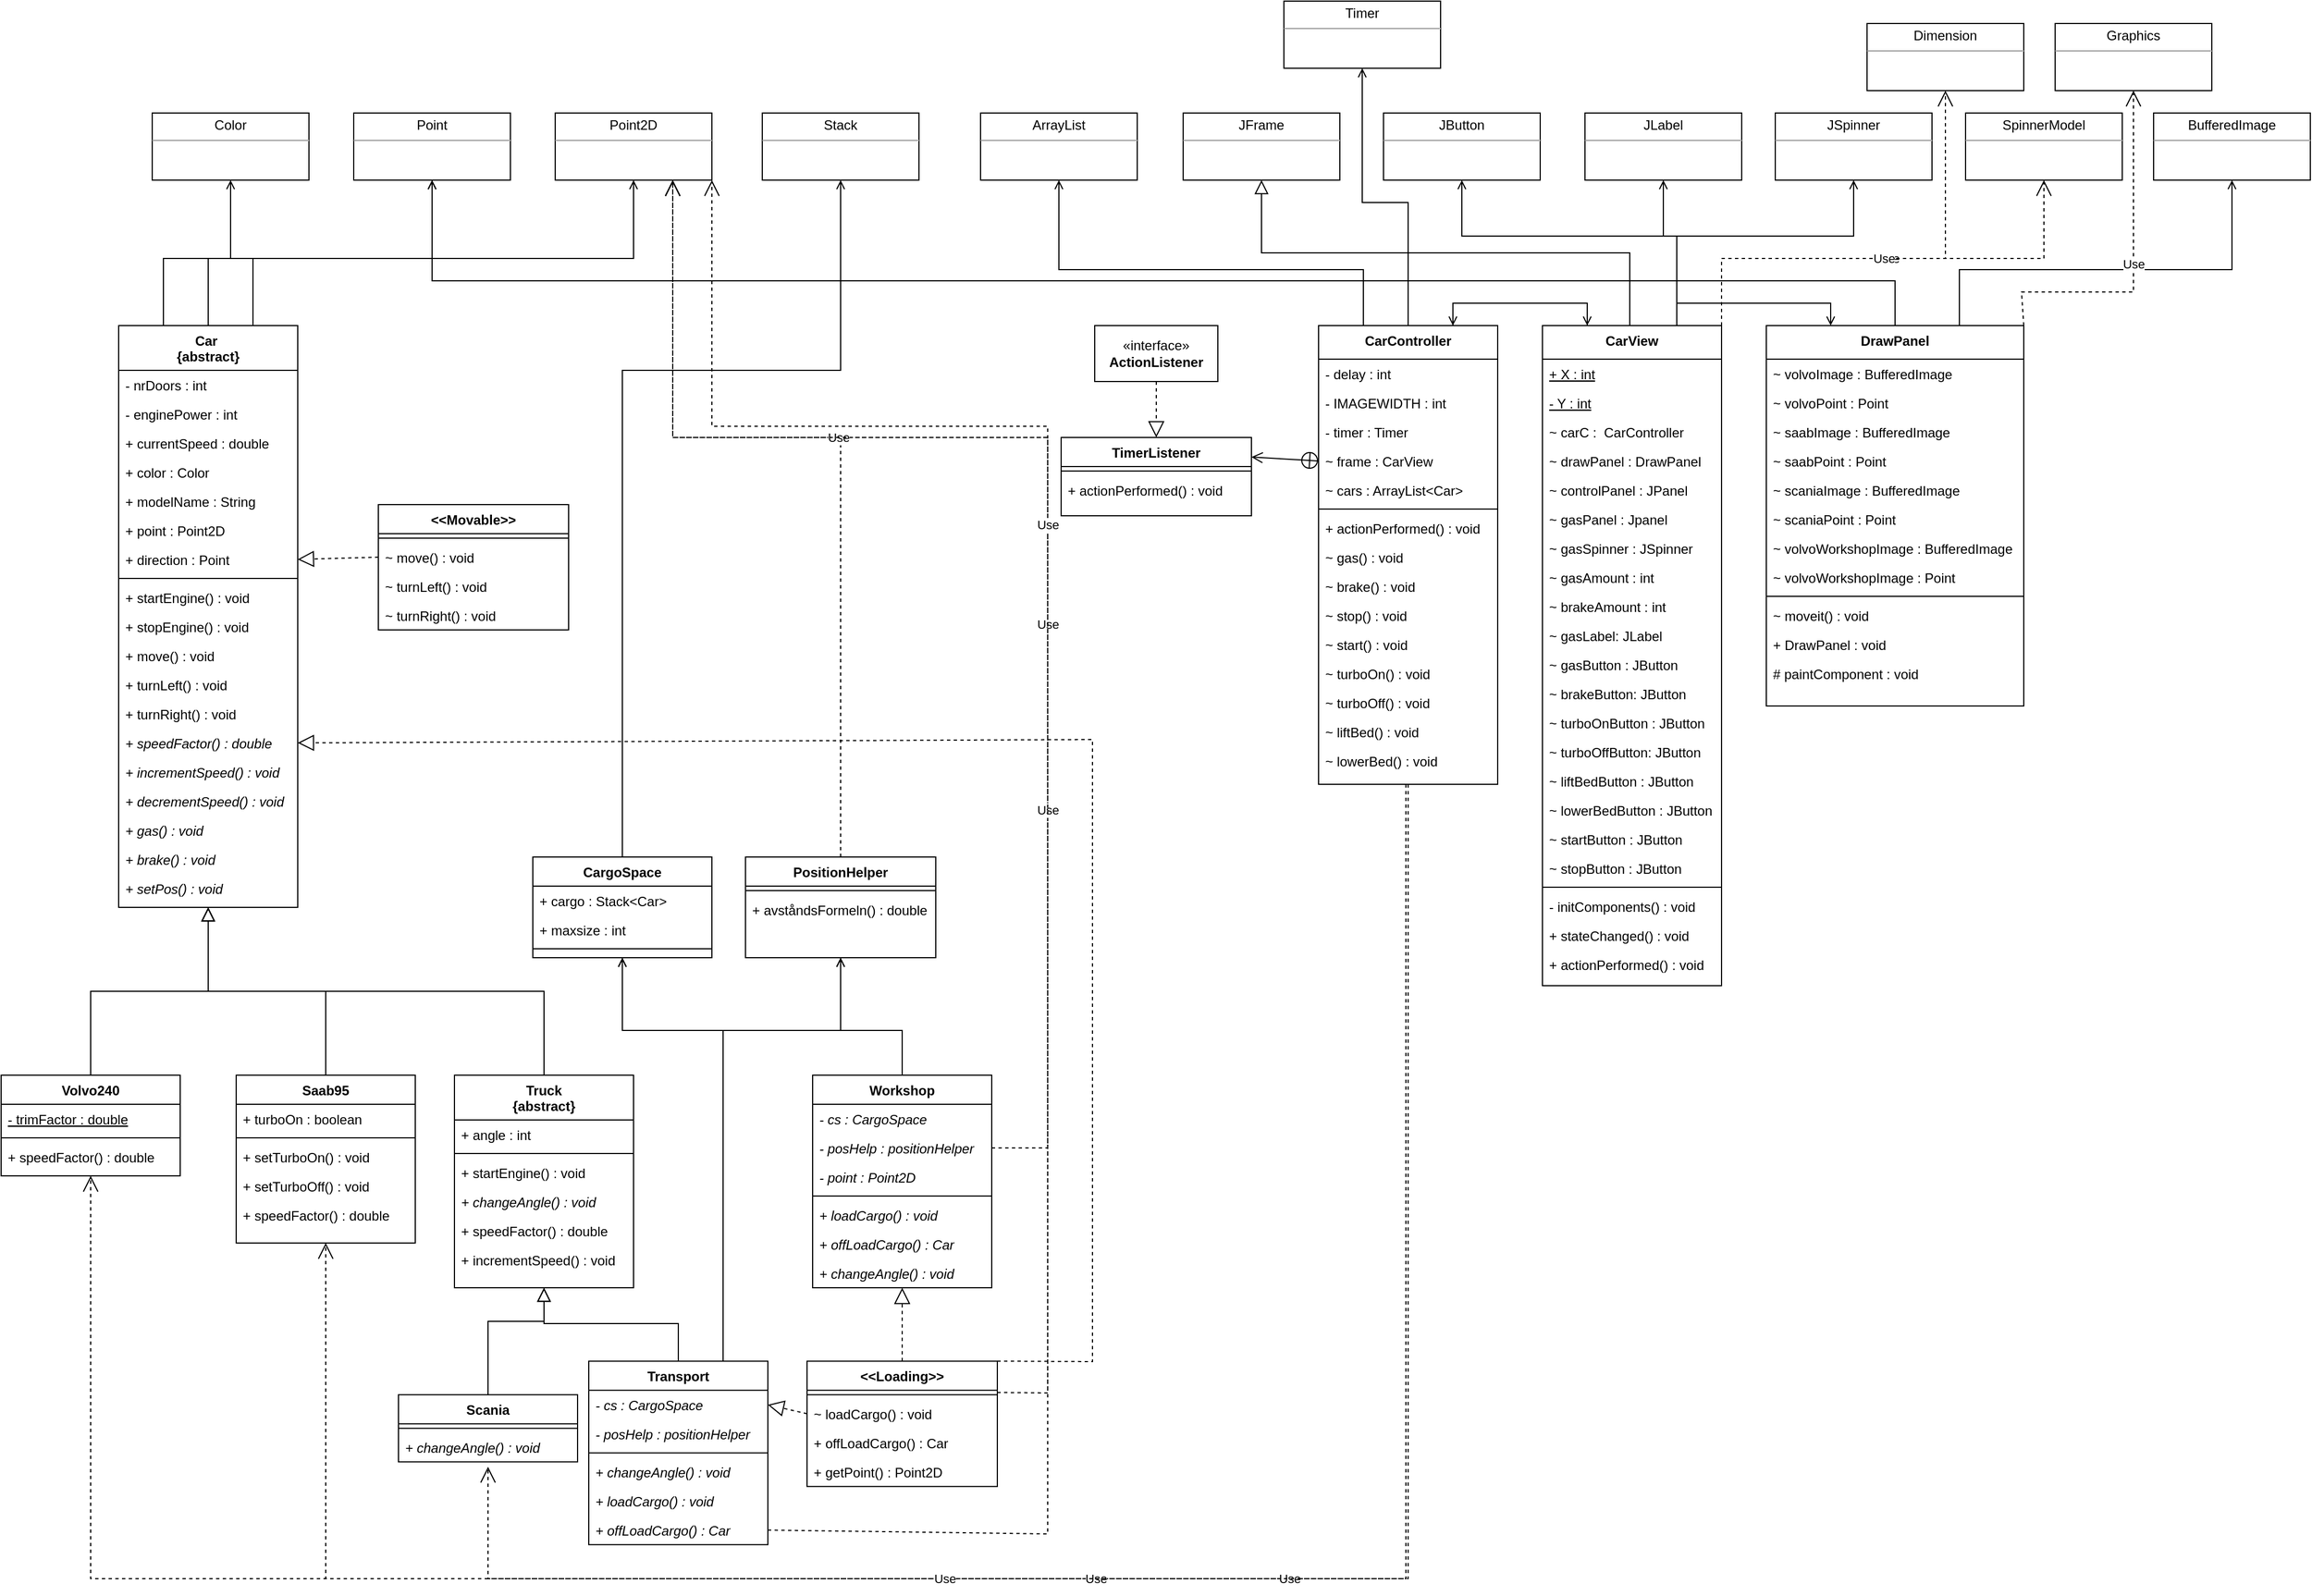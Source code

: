 <mxfile version="23.0.2" type="device">
  <diagram id="C5RBs43oDa-KdzZeNtuy" name="Page-1">
    <mxGraphModel dx="956" dy="2208" grid="1" gridSize="10" guides="1" tooltips="1" connect="1" arrows="1" fold="1" page="1" pageScale="1" pageWidth="827" pageHeight="1169" math="0" shadow="0">
      <root>
        <mxCell id="WIyWlLk6GJQsqaUBKTNV-0" />
        <mxCell id="WIyWlLk6GJQsqaUBKTNV-1" parent="WIyWlLk6GJQsqaUBKTNV-0" />
        <mxCell id="zkfFHV4jXpPFQw0GAbJ--0" value="Car &#xa;{abstract}" style="swimlane;fontStyle=1;align=center;verticalAlign=top;childLayout=stackLayout;horizontal=1;startSize=40;horizontalStack=0;resizeParent=1;resizeLast=0;collapsible=1;marginBottom=0;rounded=0;shadow=0;strokeWidth=1;" parent="WIyWlLk6GJQsqaUBKTNV-1" vertex="1">
          <mxGeometry x="220" y="20" width="160" height="520" as="geometry">
            <mxRectangle x="230" y="140" width="160" height="26" as="alternateBounds" />
          </mxGeometry>
        </mxCell>
        <mxCell id="zkfFHV4jXpPFQw0GAbJ--1" value="- nrDoors : int" style="text;align=left;verticalAlign=top;spacingLeft=4;spacingRight=4;overflow=hidden;rotatable=0;points=[[0,0.5],[1,0.5]];portConstraint=eastwest;fontStyle=0" parent="zkfFHV4jXpPFQw0GAbJ--0" vertex="1">
          <mxGeometry y="40" width="160" height="26" as="geometry" />
        </mxCell>
        <mxCell id="zkfFHV4jXpPFQw0GAbJ--2" value="- enginePower : int" style="text;align=left;verticalAlign=top;spacingLeft=4;spacingRight=4;overflow=hidden;rotatable=0;points=[[0,0.5],[1,0.5]];portConstraint=eastwest;rounded=0;shadow=0;html=0;fontStyle=0" parent="zkfFHV4jXpPFQw0GAbJ--0" vertex="1">
          <mxGeometry y="66" width="160" height="26" as="geometry" />
        </mxCell>
        <mxCell id="zkfFHV4jXpPFQw0GAbJ--3" value="+ currentSpeed : double" style="text;align=left;verticalAlign=top;spacingLeft=4;spacingRight=4;overflow=hidden;rotatable=0;points=[[0,0.5],[1,0.5]];portConstraint=eastwest;rounded=0;shadow=0;html=0;" parent="zkfFHV4jXpPFQw0GAbJ--0" vertex="1">
          <mxGeometry y="92" width="160" height="26" as="geometry" />
        </mxCell>
        <mxCell id="6y_o-Q4EUcebQSO4X-2--4" value="+ color : Color" style="text;align=left;verticalAlign=top;spacingLeft=4;spacingRight=4;overflow=hidden;rotatable=0;points=[[0,0.5],[1,0.5]];portConstraint=eastwest;rounded=0;shadow=0;html=0;" parent="zkfFHV4jXpPFQw0GAbJ--0" vertex="1">
          <mxGeometry y="118" width="160" height="26" as="geometry" />
        </mxCell>
        <mxCell id="6y_o-Q4EUcebQSO4X-2--5" value="+ modelName : String" style="text;align=left;verticalAlign=top;spacingLeft=4;spacingRight=4;overflow=hidden;rotatable=0;points=[[0,0.5],[1,0.5]];portConstraint=eastwest;rounded=0;shadow=0;html=0;fontStyle=0" parent="zkfFHV4jXpPFQw0GAbJ--0" vertex="1">
          <mxGeometry y="144" width="160" height="26" as="geometry" />
        </mxCell>
        <mxCell id="6y_o-Q4EUcebQSO4X-2--6" value="+ point : Point2D" style="text;align=left;verticalAlign=top;spacingLeft=4;spacingRight=4;overflow=hidden;rotatable=0;points=[[0,0.5],[1,0.5]];portConstraint=eastwest;rounded=0;shadow=0;html=0;fontStyle=0" parent="zkfFHV4jXpPFQw0GAbJ--0" vertex="1">
          <mxGeometry y="170" width="160" height="26" as="geometry" />
        </mxCell>
        <mxCell id="6y_o-Q4EUcebQSO4X-2--7" value="+ direction : Point" style="text;align=left;verticalAlign=top;spacingLeft=4;spacingRight=4;overflow=hidden;rotatable=0;points=[[0,0.5],[1,0.5]];portConstraint=eastwest;rounded=0;shadow=0;html=0;fontStyle=0" parent="zkfFHV4jXpPFQw0GAbJ--0" vertex="1">
          <mxGeometry y="196" width="160" height="26" as="geometry" />
        </mxCell>
        <mxCell id="6y_o-Q4EUcebQSO4X-2--10" value="" style="line;html=1;strokeWidth=1;align=left;verticalAlign=middle;spacingTop=-1;spacingLeft=3;spacingRight=3;rotatable=0;labelPosition=right;points=[];portConstraint=eastwest;" parent="zkfFHV4jXpPFQw0GAbJ--0" vertex="1">
          <mxGeometry y="222" width="160" height="8" as="geometry" />
        </mxCell>
        <mxCell id="6y_o-Q4EUcebQSO4X-2--11" value="+ startEngine() : void" style="text;align=left;verticalAlign=top;spacingLeft=4;spacingRight=4;overflow=hidden;rotatable=0;points=[[0,0.5],[1,0.5]];portConstraint=eastwest;rounded=0;shadow=0;html=0;fontStyle=0" parent="zkfFHV4jXpPFQw0GAbJ--0" vertex="1">
          <mxGeometry y="230" width="160" height="26" as="geometry" />
        </mxCell>
        <mxCell id="6y_o-Q4EUcebQSO4X-2--12" value="+ stopEngine() : void" style="text;align=left;verticalAlign=top;spacingLeft=4;spacingRight=4;overflow=hidden;rotatable=0;points=[[0,0.5],[1,0.5]];portConstraint=eastwest;rounded=0;shadow=0;html=0;fontStyle=0" parent="zkfFHV4jXpPFQw0GAbJ--0" vertex="1">
          <mxGeometry y="256" width="160" height="26" as="geometry" />
        </mxCell>
        <mxCell id="6y_o-Q4EUcebQSO4X-2--13" value="+ move() : void" style="text;align=left;verticalAlign=top;spacingLeft=4;spacingRight=4;overflow=hidden;rotatable=0;points=[[0,0.5],[1,0.5]];portConstraint=eastwest;rounded=0;shadow=0;html=0;fontStyle=0" parent="zkfFHV4jXpPFQw0GAbJ--0" vertex="1">
          <mxGeometry y="282" width="160" height="26" as="geometry" />
        </mxCell>
        <mxCell id="6y_o-Q4EUcebQSO4X-2--14" value="+ turnLeft() : void" style="text;align=left;verticalAlign=top;spacingLeft=4;spacingRight=4;overflow=hidden;rotatable=0;points=[[0,0.5],[1,0.5]];portConstraint=eastwest;rounded=0;shadow=0;html=0;fontStyle=0" parent="zkfFHV4jXpPFQw0GAbJ--0" vertex="1">
          <mxGeometry y="308" width="160" height="26" as="geometry" />
        </mxCell>
        <mxCell id="6y_o-Q4EUcebQSO4X-2--15" value="+ turnRight() : void" style="text;align=left;verticalAlign=top;spacingLeft=4;spacingRight=4;overflow=hidden;rotatable=0;points=[[0,0.5],[1,0.5]];portConstraint=eastwest;rounded=0;shadow=0;html=0;fontStyle=0" parent="zkfFHV4jXpPFQw0GAbJ--0" vertex="1">
          <mxGeometry y="334" width="160" height="26" as="geometry" />
        </mxCell>
        <mxCell id="6y_o-Q4EUcebQSO4X-2--16" value="+ speedFactor() : double" style="text;align=left;verticalAlign=top;spacingLeft=4;spacingRight=4;overflow=hidden;rotatable=0;points=[[0,0.5],[1,0.5]];portConstraint=eastwest;rounded=0;shadow=0;html=0;fontStyle=2" parent="zkfFHV4jXpPFQw0GAbJ--0" vertex="1">
          <mxGeometry y="360" width="160" height="26" as="geometry" />
        </mxCell>
        <mxCell id="6y_o-Q4EUcebQSO4X-2--18" value="+ incrementSpeed() : void" style="text;align=left;verticalAlign=top;spacingLeft=4;spacingRight=4;overflow=hidden;rotatable=0;points=[[0,0.5],[1,0.5]];portConstraint=eastwest;rounded=0;shadow=0;html=0;fontStyle=2" parent="zkfFHV4jXpPFQw0GAbJ--0" vertex="1">
          <mxGeometry y="386" width="160" height="26" as="geometry" />
        </mxCell>
        <mxCell id="6y_o-Q4EUcebQSO4X-2--19" value="+ decrementSpeed() : void" style="text;align=left;verticalAlign=top;spacingLeft=4;spacingRight=4;overflow=hidden;rotatable=0;points=[[0,0.5],[1,0.5]];portConstraint=eastwest;rounded=0;shadow=0;html=0;fontStyle=2" parent="zkfFHV4jXpPFQw0GAbJ--0" vertex="1">
          <mxGeometry y="412" width="160" height="26" as="geometry" />
        </mxCell>
        <mxCell id="6y_o-Q4EUcebQSO4X-2--20" value="+ gas() : void" style="text;align=left;verticalAlign=top;spacingLeft=4;spacingRight=4;overflow=hidden;rotatable=0;points=[[0,0.5],[1,0.5]];portConstraint=eastwest;rounded=0;shadow=0;html=0;fontStyle=2" parent="zkfFHV4jXpPFQw0GAbJ--0" vertex="1">
          <mxGeometry y="438" width="160" height="26" as="geometry" />
        </mxCell>
        <mxCell id="6y_o-Q4EUcebQSO4X-2--21" value="+ brake() : void" style="text;align=left;verticalAlign=top;spacingLeft=4;spacingRight=4;overflow=hidden;rotatable=0;points=[[0,0.5],[1,0.5]];portConstraint=eastwest;rounded=0;shadow=0;html=0;fontStyle=2" parent="zkfFHV4jXpPFQw0GAbJ--0" vertex="1">
          <mxGeometry y="464" width="160" height="26" as="geometry" />
        </mxCell>
        <mxCell id="6y_o-Q4EUcebQSO4X-2--22" value="+ setPos() : void" style="text;align=left;verticalAlign=top;spacingLeft=4;spacingRight=4;overflow=hidden;rotatable=0;points=[[0,0.5],[1,0.5]];portConstraint=eastwest;rounded=0;shadow=0;html=0;fontStyle=2" parent="zkfFHV4jXpPFQw0GAbJ--0" vertex="1">
          <mxGeometry y="490" width="160" height="26" as="geometry" />
        </mxCell>
        <mxCell id="zkfFHV4jXpPFQw0GAbJ--6" value="Volvo240" style="swimlane;fontStyle=1;align=center;verticalAlign=top;childLayout=stackLayout;horizontal=1;startSize=26;horizontalStack=0;resizeParent=1;resizeLast=0;collapsible=1;marginBottom=0;rounded=0;shadow=0;strokeWidth=1;" parent="WIyWlLk6GJQsqaUBKTNV-1" vertex="1">
          <mxGeometry x="115" y="690" width="160" height="90" as="geometry">
            <mxRectangle x="130" y="380" width="160" height="26" as="alternateBounds" />
          </mxGeometry>
        </mxCell>
        <mxCell id="zkfFHV4jXpPFQw0GAbJ--7" value="- trimFactor : double" style="text;align=left;verticalAlign=top;spacingLeft=4;spacingRight=4;overflow=hidden;rotatable=0;points=[[0,0.5],[1,0.5]];portConstraint=eastwest;fontStyle=4" parent="zkfFHV4jXpPFQw0GAbJ--6" vertex="1">
          <mxGeometry y="26" width="160" height="26" as="geometry" />
        </mxCell>
        <mxCell id="zkfFHV4jXpPFQw0GAbJ--9" value="" style="line;html=1;strokeWidth=1;align=left;verticalAlign=middle;spacingTop=-1;spacingLeft=3;spacingRight=3;rotatable=0;labelPosition=right;points=[];portConstraint=eastwest;" parent="zkfFHV4jXpPFQw0GAbJ--6" vertex="1">
          <mxGeometry y="52" width="160" height="8" as="geometry" />
        </mxCell>
        <mxCell id="zkfFHV4jXpPFQw0GAbJ--10" value="+ speedFactor() : double" style="text;align=left;verticalAlign=top;spacingLeft=4;spacingRight=4;overflow=hidden;rotatable=0;points=[[0,0.5],[1,0.5]];portConstraint=eastwest;fontStyle=0" parent="zkfFHV4jXpPFQw0GAbJ--6" vertex="1">
          <mxGeometry y="60" width="160" height="26" as="geometry" />
        </mxCell>
        <mxCell id="zkfFHV4jXpPFQw0GAbJ--12" value="" style="endArrow=block;endSize=10;endFill=0;shadow=0;strokeWidth=1;rounded=0;edgeStyle=elbowEdgeStyle;elbow=vertical;" parent="WIyWlLk6GJQsqaUBKTNV-1" source="zkfFHV4jXpPFQw0GAbJ--6" target="zkfFHV4jXpPFQw0GAbJ--0" edge="1">
          <mxGeometry width="160" relative="1" as="geometry">
            <mxPoint x="200" y="203" as="sourcePoint" />
            <mxPoint x="200" y="203" as="targetPoint" />
          </mxGeometry>
        </mxCell>
        <mxCell id="zkfFHV4jXpPFQw0GAbJ--13" value="Saab95" style="swimlane;fontStyle=1;align=center;verticalAlign=top;childLayout=stackLayout;horizontal=1;startSize=26;horizontalStack=0;resizeParent=1;resizeLast=0;collapsible=1;marginBottom=0;rounded=0;shadow=0;strokeWidth=1;" parent="WIyWlLk6GJQsqaUBKTNV-1" vertex="1">
          <mxGeometry x="325" y="690" width="160" height="150" as="geometry">
            <mxRectangle x="340" y="380" width="170" height="26" as="alternateBounds" />
          </mxGeometry>
        </mxCell>
        <mxCell id="zkfFHV4jXpPFQw0GAbJ--14" value="+ turboOn : boolean" style="text;align=left;verticalAlign=top;spacingLeft=4;spacingRight=4;overflow=hidden;rotatable=0;points=[[0,0.5],[1,0.5]];portConstraint=eastwest;" parent="zkfFHV4jXpPFQw0GAbJ--13" vertex="1">
          <mxGeometry y="26" width="160" height="26" as="geometry" />
        </mxCell>
        <mxCell id="zkfFHV4jXpPFQw0GAbJ--15" value="" style="line;html=1;strokeWidth=1;align=left;verticalAlign=middle;spacingTop=-1;spacingLeft=3;spacingRight=3;rotatable=0;labelPosition=right;points=[];portConstraint=eastwest;" parent="zkfFHV4jXpPFQw0GAbJ--13" vertex="1">
          <mxGeometry y="52" width="160" height="8" as="geometry" />
        </mxCell>
        <mxCell id="6y_o-Q4EUcebQSO4X-2--23" value="+ setTurboOn() : void" style="text;align=left;verticalAlign=top;spacingLeft=4;spacingRight=4;overflow=hidden;rotatable=0;points=[[0,0.5],[1,0.5]];portConstraint=eastwest;" parent="zkfFHV4jXpPFQw0GAbJ--13" vertex="1">
          <mxGeometry y="60" width="160" height="26" as="geometry" />
        </mxCell>
        <mxCell id="6y_o-Q4EUcebQSO4X-2--24" value="+ setTurboOff() : void" style="text;align=left;verticalAlign=top;spacingLeft=4;spacingRight=4;overflow=hidden;rotatable=0;points=[[0,0.5],[1,0.5]];portConstraint=eastwest;" parent="zkfFHV4jXpPFQw0GAbJ--13" vertex="1">
          <mxGeometry y="86" width="160" height="26" as="geometry" />
        </mxCell>
        <mxCell id="6y_o-Q4EUcebQSO4X-2--25" value="+ speedFactor() : double" style="text;align=left;verticalAlign=top;spacingLeft=4;spacingRight=4;overflow=hidden;rotatable=0;points=[[0,0.5],[1,0.5]];portConstraint=eastwest;" parent="zkfFHV4jXpPFQw0GAbJ--13" vertex="1">
          <mxGeometry y="112" width="160" height="26" as="geometry" />
        </mxCell>
        <mxCell id="zkfFHV4jXpPFQw0GAbJ--16" value="" style="endArrow=block;endSize=10;endFill=0;shadow=0;strokeWidth=1;rounded=0;edgeStyle=elbowEdgeStyle;elbow=vertical;" parent="WIyWlLk6GJQsqaUBKTNV-1" source="zkfFHV4jXpPFQw0GAbJ--13" target="zkfFHV4jXpPFQw0GAbJ--0" edge="1">
          <mxGeometry width="160" relative="1" as="geometry">
            <mxPoint x="210" y="373" as="sourcePoint" />
            <mxPoint x="310" y="271" as="targetPoint" />
          </mxGeometry>
        </mxCell>
        <mxCell id="zkfFHV4jXpPFQw0GAbJ--17" value="CargoSpace" style="swimlane;fontStyle=1;align=center;verticalAlign=top;childLayout=stackLayout;horizontal=1;startSize=26;horizontalStack=0;resizeParent=1;resizeLast=0;collapsible=1;marginBottom=0;rounded=0;shadow=0;strokeWidth=1;" parent="WIyWlLk6GJQsqaUBKTNV-1" vertex="1">
          <mxGeometry x="590" y="495" width="160" height="90" as="geometry">
            <mxRectangle x="550" y="140" width="160" height="26" as="alternateBounds" />
          </mxGeometry>
        </mxCell>
        <mxCell id="zkfFHV4jXpPFQw0GAbJ--18" value="+ cargo : Stack&lt;Car&gt;" style="text;align=left;verticalAlign=top;spacingLeft=4;spacingRight=4;overflow=hidden;rotatable=0;points=[[0,0.5],[1,0.5]];portConstraint=eastwest;" parent="zkfFHV4jXpPFQw0GAbJ--17" vertex="1">
          <mxGeometry y="26" width="160" height="26" as="geometry" />
        </mxCell>
        <mxCell id="zkfFHV4jXpPFQw0GAbJ--19" value="+ maxsize : int" style="text;align=left;verticalAlign=top;spacingLeft=4;spacingRight=4;overflow=hidden;rotatable=0;points=[[0,0.5],[1,0.5]];portConstraint=eastwest;rounded=0;shadow=0;html=0;" parent="zkfFHV4jXpPFQw0GAbJ--17" vertex="1">
          <mxGeometry y="52" width="160" height="26" as="geometry" />
        </mxCell>
        <mxCell id="zkfFHV4jXpPFQw0GAbJ--23" value="" style="line;html=1;strokeWidth=1;align=left;verticalAlign=middle;spacingTop=-1;spacingLeft=3;spacingRight=3;rotatable=0;labelPosition=right;points=[];portConstraint=eastwest;" parent="zkfFHV4jXpPFQw0GAbJ--17" vertex="1">
          <mxGeometry y="78" width="160" height="8" as="geometry" />
        </mxCell>
        <mxCell id="zkfFHV4jXpPFQw0GAbJ--26" value="" style="endArrow=open;shadow=0;strokeWidth=1;rounded=0;endFill=1;edgeStyle=elbowEdgeStyle;elbow=vertical;exitX=0.75;exitY=0;exitDx=0;exitDy=0;entryX=0.5;entryY=1;entryDx=0;entryDy=0;" parent="WIyWlLk6GJQsqaUBKTNV-1" source="6y_o-Q4EUcebQSO4X-2--42" target="zkfFHV4jXpPFQw0GAbJ--17" edge="1">
          <mxGeometry x="0.5" y="41" relative="1" as="geometry">
            <mxPoint x="680" y="570" as="sourcePoint" />
            <mxPoint x="390" y="192" as="targetPoint" />
            <mxPoint x="-40" y="32" as="offset" />
            <Array as="points">
              <mxPoint x="710" y="650" />
            </Array>
          </mxGeometry>
        </mxCell>
        <mxCell id="6y_o-Q4EUcebQSO4X-2--26" value="Truck&#xa;{abstract}" style="swimlane;fontStyle=1;align=center;verticalAlign=top;childLayout=stackLayout;horizontal=1;startSize=40;horizontalStack=0;resizeParent=1;resizeLast=0;collapsible=1;marginBottom=0;rounded=0;shadow=0;strokeWidth=1;" parent="WIyWlLk6GJQsqaUBKTNV-1" vertex="1">
          <mxGeometry x="520" y="690" width="160" height="190" as="geometry">
            <mxRectangle x="340" y="380" width="170" height="26" as="alternateBounds" />
          </mxGeometry>
        </mxCell>
        <mxCell id="6y_o-Q4EUcebQSO4X-2--27" value="+ angle : int" style="text;align=left;verticalAlign=top;spacingLeft=4;spacingRight=4;overflow=hidden;rotatable=0;points=[[0,0.5],[1,0.5]];portConstraint=eastwest;" parent="6y_o-Q4EUcebQSO4X-2--26" vertex="1">
          <mxGeometry y="40" width="160" height="26" as="geometry" />
        </mxCell>
        <mxCell id="6y_o-Q4EUcebQSO4X-2--28" value="" style="line;html=1;strokeWidth=1;align=left;verticalAlign=middle;spacingTop=-1;spacingLeft=3;spacingRight=3;rotatable=0;labelPosition=right;points=[];portConstraint=eastwest;" parent="6y_o-Q4EUcebQSO4X-2--26" vertex="1">
          <mxGeometry y="66" width="160" height="8" as="geometry" />
        </mxCell>
        <mxCell id="6y_o-Q4EUcebQSO4X-2--29" value="+ startEngine() : void" style="text;align=left;verticalAlign=top;spacingLeft=4;spacingRight=4;overflow=hidden;rotatable=0;points=[[0,0.5],[1,0.5]];portConstraint=eastwest;" parent="6y_o-Q4EUcebQSO4X-2--26" vertex="1">
          <mxGeometry y="74" width="160" height="26" as="geometry" />
        </mxCell>
        <mxCell id="6y_o-Q4EUcebQSO4X-2--30" value="+ changeAngle() : void" style="text;align=left;verticalAlign=top;spacingLeft=4;spacingRight=4;overflow=hidden;rotatable=0;points=[[0,0.5],[1,0.5]];portConstraint=eastwest;fontStyle=2" parent="6y_o-Q4EUcebQSO4X-2--26" vertex="1">
          <mxGeometry y="100" width="160" height="26" as="geometry" />
        </mxCell>
        <mxCell id="6y_o-Q4EUcebQSO4X-2--31" value="+ speedFactor() : double" style="text;align=left;verticalAlign=top;spacingLeft=4;spacingRight=4;overflow=hidden;rotatable=0;points=[[0,0.5],[1,0.5]];portConstraint=eastwest;" parent="6y_o-Q4EUcebQSO4X-2--26" vertex="1">
          <mxGeometry y="126" width="160" height="26" as="geometry" />
        </mxCell>
        <mxCell id="6y_o-Q4EUcebQSO4X-2--33" value="+ incrementSpeed() : void" style="text;align=left;verticalAlign=top;spacingLeft=4;spacingRight=4;overflow=hidden;rotatable=0;points=[[0,0.5],[1,0.5]];portConstraint=eastwest;" parent="6y_o-Q4EUcebQSO4X-2--26" vertex="1">
          <mxGeometry y="152" width="160" height="26" as="geometry" />
        </mxCell>
        <mxCell id="6y_o-Q4EUcebQSO4X-2--32" value="" style="endArrow=block;endSize=10;endFill=0;shadow=0;strokeWidth=1;rounded=0;edgeStyle=elbowEdgeStyle;elbow=vertical;exitX=0.5;exitY=0;exitDx=0;exitDy=0;" parent="WIyWlLk6GJQsqaUBKTNV-1" source="6y_o-Q4EUcebQSO4X-2--26" edge="1">
          <mxGeometry width="160" relative="1" as="geometry">
            <mxPoint x="415" y="700" as="sourcePoint" />
            <mxPoint x="300" y="540" as="targetPoint" />
          </mxGeometry>
        </mxCell>
        <mxCell id="6y_o-Q4EUcebQSO4X-2--34" value="Scania" style="swimlane;fontStyle=1;align=center;verticalAlign=top;childLayout=stackLayout;horizontal=1;startSize=26;horizontalStack=0;resizeParent=1;resizeLast=0;collapsible=1;marginBottom=0;rounded=0;shadow=0;strokeWidth=1;" parent="WIyWlLk6GJQsqaUBKTNV-1" vertex="1">
          <mxGeometry x="470" y="975.58" width="160" height="60" as="geometry">
            <mxRectangle x="340" y="380" width="170" height="26" as="alternateBounds" />
          </mxGeometry>
        </mxCell>
        <mxCell id="6y_o-Q4EUcebQSO4X-2--36" value="" style="line;html=1;strokeWidth=1;align=left;verticalAlign=middle;spacingTop=-1;spacingLeft=3;spacingRight=3;rotatable=0;labelPosition=right;points=[];portConstraint=eastwest;" parent="6y_o-Q4EUcebQSO4X-2--34" vertex="1">
          <mxGeometry y="26" width="160" height="8" as="geometry" />
        </mxCell>
        <mxCell id="6y_o-Q4EUcebQSO4X-2--38" value="+ changeAngle() : void" style="text;align=left;verticalAlign=top;spacingLeft=4;spacingRight=4;overflow=hidden;rotatable=0;points=[[0,0.5],[1,0.5]];portConstraint=eastwest;fontStyle=2" parent="6y_o-Q4EUcebQSO4X-2--34" vertex="1">
          <mxGeometry y="34" width="160" height="26" as="geometry" />
        </mxCell>
        <mxCell id="6y_o-Q4EUcebQSO4X-2--42" value="Transport" style="swimlane;fontStyle=1;align=center;verticalAlign=top;childLayout=stackLayout;horizontal=1;startSize=26;horizontalStack=0;resizeParent=1;resizeLast=0;collapsible=1;marginBottom=0;rounded=0;shadow=0;strokeWidth=1;" parent="WIyWlLk6GJQsqaUBKTNV-1" vertex="1">
          <mxGeometry x="640" y="945.58" width="160" height="164" as="geometry">
            <mxRectangle x="340" y="380" width="170" height="26" as="alternateBounds" />
          </mxGeometry>
        </mxCell>
        <mxCell id="6y_o-Q4EUcebQSO4X-2--44" value="- cs : CargoSpace" style="text;align=left;verticalAlign=top;spacingLeft=4;spacingRight=4;overflow=hidden;rotatable=0;points=[[0,0.5],[1,0.5]];portConstraint=eastwest;fontStyle=2" parent="6y_o-Q4EUcebQSO4X-2--42" vertex="1">
          <mxGeometry y="26" width="160" height="26" as="geometry" />
        </mxCell>
        <mxCell id="6y_o-Q4EUcebQSO4X-2--46" value="- posHelp : positionHelper" style="text;align=left;verticalAlign=top;spacingLeft=4;spacingRight=4;overflow=hidden;rotatable=0;points=[[0,0.5],[1,0.5]];portConstraint=eastwest;fontStyle=2" parent="6y_o-Q4EUcebQSO4X-2--42" vertex="1">
          <mxGeometry y="52" width="160" height="26" as="geometry" />
        </mxCell>
        <mxCell id="6y_o-Q4EUcebQSO4X-2--43" value="" style="line;html=1;strokeWidth=1;align=left;verticalAlign=middle;spacingTop=-1;spacingLeft=3;spacingRight=3;rotatable=0;labelPosition=right;points=[];portConstraint=eastwest;" parent="6y_o-Q4EUcebQSO4X-2--42" vertex="1">
          <mxGeometry y="78" width="160" height="8" as="geometry" />
        </mxCell>
        <mxCell id="6y_o-Q4EUcebQSO4X-2--47" value="+ changeAngle() : void" style="text;align=left;verticalAlign=top;spacingLeft=4;spacingRight=4;overflow=hidden;rotatable=0;points=[[0,0.5],[1,0.5]];portConstraint=eastwest;fontStyle=2" parent="6y_o-Q4EUcebQSO4X-2--42" vertex="1">
          <mxGeometry y="86" width="160" height="26" as="geometry" />
        </mxCell>
        <mxCell id="6y_o-Q4EUcebQSO4X-2--48" value="+ loadCargo() : void" style="text;align=left;verticalAlign=top;spacingLeft=4;spacingRight=4;overflow=hidden;rotatable=0;points=[[0,0.5],[1,0.5]];portConstraint=eastwest;fontStyle=2" parent="6y_o-Q4EUcebQSO4X-2--42" vertex="1">
          <mxGeometry y="112" width="160" height="26" as="geometry" />
        </mxCell>
        <mxCell id="6y_o-Q4EUcebQSO4X-2--49" value="+ offLoadCargo() : Car" style="text;align=left;verticalAlign=top;spacingLeft=4;spacingRight=4;overflow=hidden;rotatable=0;points=[[0,0.5],[1,0.5]];portConstraint=eastwest;fontStyle=2" parent="6y_o-Q4EUcebQSO4X-2--42" vertex="1">
          <mxGeometry y="138" width="160" height="26" as="geometry" />
        </mxCell>
        <mxCell id="6y_o-Q4EUcebQSO4X-2--50" value="Workshop" style="swimlane;fontStyle=1;align=center;verticalAlign=top;childLayout=stackLayout;horizontal=1;startSize=26;horizontalStack=0;resizeParent=1;resizeLast=0;collapsible=1;marginBottom=0;rounded=0;shadow=0;strokeWidth=1;" parent="WIyWlLk6GJQsqaUBKTNV-1" vertex="1">
          <mxGeometry x="840" y="690" width="160" height="190" as="geometry">
            <mxRectangle x="340" y="380" width="170" height="26" as="alternateBounds" />
          </mxGeometry>
        </mxCell>
        <mxCell id="6y_o-Q4EUcebQSO4X-2--51" value="- cs : CargoSpace" style="text;align=left;verticalAlign=top;spacingLeft=4;spacingRight=4;overflow=hidden;rotatable=0;points=[[0,0.5],[1,0.5]];portConstraint=eastwest;fontStyle=2" parent="6y_o-Q4EUcebQSO4X-2--50" vertex="1">
          <mxGeometry y="26" width="160" height="26" as="geometry" />
        </mxCell>
        <mxCell id="6y_o-Q4EUcebQSO4X-2--52" value="- posHelp : positionHelper" style="text;align=left;verticalAlign=top;spacingLeft=4;spacingRight=4;overflow=hidden;rotatable=0;points=[[0,0.5],[1,0.5]];portConstraint=eastwest;fontStyle=2" parent="6y_o-Q4EUcebQSO4X-2--50" vertex="1">
          <mxGeometry y="52" width="160" height="26" as="geometry" />
        </mxCell>
        <mxCell id="6y_o-Q4EUcebQSO4X-2--59" value="- point : Point2D" style="text;align=left;verticalAlign=top;spacingLeft=4;spacingRight=4;overflow=hidden;rotatable=0;points=[[0,0.5],[1,0.5]];portConstraint=eastwest;fontStyle=2" parent="6y_o-Q4EUcebQSO4X-2--50" vertex="1">
          <mxGeometry y="78" width="160" height="26" as="geometry" />
        </mxCell>
        <mxCell id="6y_o-Q4EUcebQSO4X-2--53" value="" style="line;html=1;strokeWidth=1;align=left;verticalAlign=middle;spacingTop=-1;spacingLeft=3;spacingRight=3;rotatable=0;labelPosition=right;points=[];portConstraint=eastwest;" parent="6y_o-Q4EUcebQSO4X-2--50" vertex="1">
          <mxGeometry y="104" width="160" height="8" as="geometry" />
        </mxCell>
        <mxCell id="6y_o-Q4EUcebQSO4X-2--55" value="+ loadCargo() : void" style="text;align=left;verticalAlign=top;spacingLeft=4;spacingRight=4;overflow=hidden;rotatable=0;points=[[0,0.5],[1,0.5]];portConstraint=eastwest;fontStyle=2" parent="6y_o-Q4EUcebQSO4X-2--50" vertex="1">
          <mxGeometry y="112" width="160" height="26" as="geometry" />
        </mxCell>
        <mxCell id="6y_o-Q4EUcebQSO4X-2--56" value="+ offLoadCargo() : Car" style="text;align=left;verticalAlign=top;spacingLeft=4;spacingRight=4;overflow=hidden;rotatable=0;points=[[0,0.5],[1,0.5]];portConstraint=eastwest;fontStyle=2" parent="6y_o-Q4EUcebQSO4X-2--50" vertex="1">
          <mxGeometry y="138" width="160" height="26" as="geometry" />
        </mxCell>
        <mxCell id="6y_o-Q4EUcebQSO4X-2--54" value="+ changeAngle() : void" style="text;align=left;verticalAlign=top;spacingLeft=4;spacingRight=4;overflow=hidden;rotatable=0;points=[[0,0.5],[1,0.5]];portConstraint=eastwest;fontStyle=2" parent="6y_o-Q4EUcebQSO4X-2--50" vertex="1">
          <mxGeometry y="164" width="160" height="26" as="geometry" />
        </mxCell>
        <mxCell id="6y_o-Q4EUcebQSO4X-2--57" value="" style="endArrow=open;shadow=0;strokeWidth=1;rounded=0;endFill=1;edgeStyle=elbowEdgeStyle;elbow=vertical;exitX=0.5;exitY=0;exitDx=0;exitDy=0;entryX=0.5;entryY=1;entryDx=0;entryDy=0;" parent="WIyWlLk6GJQsqaUBKTNV-1" source="6y_o-Q4EUcebQSO4X-2--50" target="zkfFHV4jXpPFQw0GAbJ--17" edge="1">
          <mxGeometry x="0.5" y="41" relative="1" as="geometry">
            <mxPoint x="850" y="570" as="sourcePoint" />
            <mxPoint x="860" y="500" as="targetPoint" />
            <mxPoint x="-40" y="32" as="offset" />
            <Array as="points">
              <mxPoint x="800" y="650" />
            </Array>
          </mxGeometry>
        </mxCell>
        <mxCell id="6y_o-Q4EUcebQSO4X-2--60" value="PositionHelper" style="swimlane;fontStyle=1;align=center;verticalAlign=top;childLayout=stackLayout;horizontal=1;startSize=26;horizontalStack=0;resizeParent=1;resizeLast=0;collapsible=1;marginBottom=0;rounded=0;shadow=0;strokeWidth=1;" parent="WIyWlLk6GJQsqaUBKTNV-1" vertex="1">
          <mxGeometry x="780" y="495" width="170" height="90" as="geometry">
            <mxRectangle x="550" y="140" width="160" height="26" as="alternateBounds" />
          </mxGeometry>
        </mxCell>
        <mxCell id="6y_o-Q4EUcebQSO4X-2--63" value="" style="line;html=1;strokeWidth=1;align=left;verticalAlign=middle;spacingTop=-1;spacingLeft=3;spacingRight=3;rotatable=0;labelPosition=right;points=[];portConstraint=eastwest;" parent="6y_o-Q4EUcebQSO4X-2--60" vertex="1">
          <mxGeometry y="26" width="170" height="8" as="geometry" />
        </mxCell>
        <mxCell id="6y_o-Q4EUcebQSO4X-2--61" value="+ avståndsFormeln() : double" style="text;align=left;verticalAlign=top;spacingLeft=4;spacingRight=4;overflow=hidden;rotatable=0;points=[[0,0.5],[1,0.5]];portConstraint=eastwest;" parent="6y_o-Q4EUcebQSO4X-2--60" vertex="1">
          <mxGeometry y="34" width="170" height="26" as="geometry" />
        </mxCell>
        <mxCell id="6y_o-Q4EUcebQSO4X-2--64" value="" style="endArrow=open;shadow=0;strokeWidth=1;rounded=0;endFill=1;edgeStyle=elbowEdgeStyle;elbow=vertical;entryX=0.5;entryY=1;entryDx=0;entryDy=0;exitX=0.5;exitY=0;exitDx=0;exitDy=0;" parent="WIyWlLk6GJQsqaUBKTNV-1" source="6y_o-Q4EUcebQSO4X-2--50" target="6y_o-Q4EUcebQSO4X-2--60" edge="1">
          <mxGeometry x="0.5" y="41" relative="1" as="geometry">
            <mxPoint x="1020" y="690" as="sourcePoint" />
            <mxPoint x="1030" y="500" as="targetPoint" />
            <mxPoint x="-40" y="32" as="offset" />
            <Array as="points">
              <mxPoint x="900" y="650" />
            </Array>
          </mxGeometry>
        </mxCell>
        <mxCell id="6y_o-Q4EUcebQSO4X-2--65" value="" style="endArrow=open;shadow=0;strokeWidth=1;rounded=0;endFill=1;edgeStyle=elbowEdgeStyle;elbow=vertical;exitX=0.75;exitY=0;exitDx=0;exitDy=0;entryX=0.5;entryY=1;entryDx=0;entryDy=0;" parent="WIyWlLk6GJQsqaUBKTNV-1" source="6y_o-Q4EUcebQSO4X-2--42" target="6y_o-Q4EUcebQSO4X-2--60" edge="1">
          <mxGeometry x="0.5" y="41" relative="1" as="geometry">
            <mxPoint x="1020" y="690" as="sourcePoint" />
            <mxPoint x="1030" y="570" as="targetPoint" />
            <mxPoint x="-40" y="32" as="offset" />
            <Array as="points">
              <mxPoint x="900" y="650" />
            </Array>
          </mxGeometry>
        </mxCell>
        <mxCell id="6y_o-Q4EUcebQSO4X-2--66" value="&lt;&lt;Loading&gt;&gt;" style="swimlane;fontStyle=1;align=center;verticalAlign=top;childLayout=stackLayout;horizontal=1;startSize=26;horizontalStack=0;resizeParent=1;resizeLast=0;collapsible=1;marginBottom=0;rounded=0;shadow=0;strokeWidth=1;" parent="WIyWlLk6GJQsqaUBKTNV-1" vertex="1">
          <mxGeometry x="835" y="945.58" width="170" height="112" as="geometry">
            <mxRectangle x="550" y="140" width="160" height="26" as="alternateBounds" />
          </mxGeometry>
        </mxCell>
        <mxCell id="6y_o-Q4EUcebQSO4X-2--67" value="" style="line;html=1;strokeWidth=1;align=left;verticalAlign=middle;spacingTop=-1;spacingLeft=3;spacingRight=3;rotatable=0;labelPosition=right;points=[];portConstraint=eastwest;" parent="6y_o-Q4EUcebQSO4X-2--66" vertex="1">
          <mxGeometry y="26" width="170" height="8" as="geometry" />
        </mxCell>
        <mxCell id="6y_o-Q4EUcebQSO4X-2--68" value="~ loadCargo() : void" style="text;align=left;verticalAlign=top;spacingLeft=4;spacingRight=4;overflow=hidden;rotatable=0;points=[[0,0.5],[1,0.5]];portConstraint=eastwest;" parent="6y_o-Q4EUcebQSO4X-2--66" vertex="1">
          <mxGeometry y="34" width="170" height="26" as="geometry" />
        </mxCell>
        <mxCell id="6y_o-Q4EUcebQSO4X-2--69" value="+ offLoadCargo() : Car" style="text;align=left;verticalAlign=top;spacingLeft=4;spacingRight=4;overflow=hidden;rotatable=0;points=[[0,0.5],[1,0.5]];portConstraint=eastwest;" parent="6y_o-Q4EUcebQSO4X-2--66" vertex="1">
          <mxGeometry y="60" width="170" height="26" as="geometry" />
        </mxCell>
        <mxCell id="6y_o-Q4EUcebQSO4X-2--70" value="+ getPoint() : Point2D" style="text;align=left;verticalAlign=top;spacingLeft=4;spacingRight=4;overflow=hidden;rotatable=0;points=[[0,0.5],[1,0.5]];portConstraint=eastwest;" parent="6y_o-Q4EUcebQSO4X-2--66" vertex="1">
          <mxGeometry y="86" width="170" height="26" as="geometry" />
        </mxCell>
        <mxCell id="6y_o-Q4EUcebQSO4X-2--71" value="" style="endArrow=block;dashed=1;endFill=0;endSize=12;html=1;rounded=0;exitX=0.5;exitY=0;exitDx=0;exitDy=0;" parent="WIyWlLk6GJQsqaUBKTNV-1" source="6y_o-Q4EUcebQSO4X-2--66" target="6y_o-Q4EUcebQSO4X-2--54" edge="1">
          <mxGeometry width="160" relative="1" as="geometry">
            <mxPoint x="830" y="860" as="sourcePoint" />
            <mxPoint x="990" y="860" as="targetPoint" />
            <Array as="points" />
          </mxGeometry>
        </mxCell>
        <mxCell id="6y_o-Q4EUcebQSO4X-2--72" value="" style="endArrow=block;dashed=1;endFill=0;endSize=12;html=1;rounded=0;entryX=1;entryY=0.5;entryDx=0;entryDy=0;exitX=0;exitY=0.5;exitDx=0;exitDy=0;" parent="WIyWlLk6GJQsqaUBKTNV-1" source="6y_o-Q4EUcebQSO4X-2--68" target="6y_o-Q4EUcebQSO4X-2--44" edge="1">
          <mxGeometry width="160" relative="1" as="geometry">
            <mxPoint x="840" y="1026" as="sourcePoint" />
            <mxPoint x="810" y="870" as="targetPoint" />
          </mxGeometry>
        </mxCell>
        <mxCell id="6y_o-Q4EUcebQSO4X-2--73" value="&lt;&lt;Movable&gt;&gt;" style="swimlane;fontStyle=1;align=center;verticalAlign=top;childLayout=stackLayout;horizontal=1;startSize=26;horizontalStack=0;resizeParent=1;resizeLast=0;collapsible=1;marginBottom=0;rounded=0;shadow=0;strokeWidth=1;" parent="WIyWlLk6GJQsqaUBKTNV-1" vertex="1">
          <mxGeometry x="452" y="180" width="170" height="112" as="geometry">
            <mxRectangle x="550" y="140" width="160" height="26" as="alternateBounds" />
          </mxGeometry>
        </mxCell>
        <mxCell id="6y_o-Q4EUcebQSO4X-2--74" value="" style="line;html=1;strokeWidth=1;align=left;verticalAlign=middle;spacingTop=-1;spacingLeft=3;spacingRight=3;rotatable=0;labelPosition=right;points=[];portConstraint=eastwest;" parent="6y_o-Q4EUcebQSO4X-2--73" vertex="1">
          <mxGeometry y="26" width="170" height="8" as="geometry" />
        </mxCell>
        <mxCell id="6y_o-Q4EUcebQSO4X-2--75" value="~ move() : void" style="text;align=left;verticalAlign=top;spacingLeft=4;spacingRight=4;overflow=hidden;rotatable=0;points=[[0,0.5],[1,0.5]];portConstraint=eastwest;" parent="6y_o-Q4EUcebQSO4X-2--73" vertex="1">
          <mxGeometry y="34" width="170" height="26" as="geometry" />
        </mxCell>
        <mxCell id="6y_o-Q4EUcebQSO4X-2--76" value="~ turnLeft() : void" style="text;align=left;verticalAlign=top;spacingLeft=4;spacingRight=4;overflow=hidden;rotatable=0;points=[[0,0.5],[1,0.5]];portConstraint=eastwest;" parent="6y_o-Q4EUcebQSO4X-2--73" vertex="1">
          <mxGeometry y="60" width="170" height="26" as="geometry" />
        </mxCell>
        <mxCell id="6y_o-Q4EUcebQSO4X-2--77" value="~ turnRight() : void" style="text;align=left;verticalAlign=top;spacingLeft=4;spacingRight=4;overflow=hidden;rotatable=0;points=[[0,0.5],[1,0.5]];portConstraint=eastwest;" parent="6y_o-Q4EUcebQSO4X-2--73" vertex="1">
          <mxGeometry y="86" width="170" height="26" as="geometry" />
        </mxCell>
        <mxCell id="6y_o-Q4EUcebQSO4X-2--78" value="" style="endArrow=block;dashed=1;endFill=0;endSize=12;html=1;rounded=0;exitX=0;exitY=0.5;exitDx=0;exitDy=0;entryX=1;entryY=0.5;entryDx=0;entryDy=0;" parent="WIyWlLk6GJQsqaUBKTNV-1" source="6y_o-Q4EUcebQSO4X-2--75" target="6y_o-Q4EUcebQSO4X-2--7" edge="1">
          <mxGeometry width="160" relative="1" as="geometry">
            <mxPoint x="547" y="196" as="sourcePoint" />
            <mxPoint x="450" y="120" as="targetPoint" />
          </mxGeometry>
        </mxCell>
        <mxCell id="6y_o-Q4EUcebQSO4X-2--79" value="CarController" style="swimlane;fontStyle=1;align=center;verticalAlign=top;childLayout=stackLayout;horizontal=1;startSize=30;horizontalStack=0;resizeParent=1;resizeLast=0;collapsible=1;marginBottom=0;rounded=0;shadow=0;strokeWidth=1;" parent="WIyWlLk6GJQsqaUBKTNV-1" vertex="1">
          <mxGeometry x="1292" y="20" width="160" height="410" as="geometry">
            <mxRectangle x="230" y="140" width="160" height="26" as="alternateBounds" />
          </mxGeometry>
        </mxCell>
        <mxCell id="6y_o-Q4EUcebQSO4X-2--80" value="- delay : int" style="text;align=left;verticalAlign=top;spacingLeft=4;spacingRight=4;overflow=hidden;rotatable=0;points=[[0,0.5],[1,0.5]];portConstraint=eastwest;fontStyle=0" parent="6y_o-Q4EUcebQSO4X-2--79" vertex="1">
          <mxGeometry y="30" width="160" height="26" as="geometry" />
        </mxCell>
        <mxCell id="6y_o-Q4EUcebQSO4X-2--81" value="- IMAGEWIDTH : int" style="text;align=left;verticalAlign=top;spacingLeft=4;spacingRight=4;overflow=hidden;rotatable=0;points=[[0,0.5],[1,0.5]];portConstraint=eastwest;rounded=0;shadow=0;html=0;fontStyle=0" parent="6y_o-Q4EUcebQSO4X-2--79" vertex="1">
          <mxGeometry y="56" width="160" height="26" as="geometry" />
        </mxCell>
        <mxCell id="6y_o-Q4EUcebQSO4X-2--82" value="- timer : Timer" style="text;align=left;verticalAlign=top;spacingLeft=4;spacingRight=4;overflow=hidden;rotatable=0;points=[[0,0.5],[1,0.5]];portConstraint=eastwest;rounded=0;shadow=0;html=0;" parent="6y_o-Q4EUcebQSO4X-2--79" vertex="1">
          <mxGeometry y="82" width="160" height="26" as="geometry" />
        </mxCell>
        <mxCell id="6y_o-Q4EUcebQSO4X-2--83" value="~ frame : CarView" style="text;align=left;verticalAlign=top;spacingLeft=4;spacingRight=4;overflow=hidden;rotatable=0;points=[[0,0.5],[1,0.5]];portConstraint=eastwest;rounded=0;shadow=0;html=0;" parent="6y_o-Q4EUcebQSO4X-2--79" vertex="1">
          <mxGeometry y="108" width="160" height="26" as="geometry" />
        </mxCell>
        <mxCell id="6y_o-Q4EUcebQSO4X-2--84" value="~ cars : ArrayList&lt;Car&gt;" style="text;align=left;verticalAlign=top;spacingLeft=4;spacingRight=4;overflow=hidden;rotatable=0;points=[[0,0.5],[1,0.5]];portConstraint=eastwest;rounded=0;shadow=0;html=0;fontStyle=0" parent="6y_o-Q4EUcebQSO4X-2--79" vertex="1">
          <mxGeometry y="134" width="160" height="26" as="geometry" />
        </mxCell>
        <mxCell id="6y_o-Q4EUcebQSO4X-2--87" value="" style="line;html=1;strokeWidth=1;align=left;verticalAlign=middle;spacingTop=-1;spacingLeft=3;spacingRight=3;rotatable=0;labelPosition=right;points=[];portConstraint=eastwest;" parent="6y_o-Q4EUcebQSO4X-2--79" vertex="1">
          <mxGeometry y="160" width="160" height="8" as="geometry" />
        </mxCell>
        <mxCell id="6y_o-Q4EUcebQSO4X-2--88" value="+ actionPerformed() : void" style="text;align=left;verticalAlign=top;spacingLeft=4;spacingRight=4;overflow=hidden;rotatable=0;points=[[0,0.5],[1,0.5]];portConstraint=eastwest;rounded=0;shadow=0;html=0;fontStyle=0" parent="6y_o-Q4EUcebQSO4X-2--79" vertex="1">
          <mxGeometry y="168" width="160" height="26" as="geometry" />
        </mxCell>
        <mxCell id="6y_o-Q4EUcebQSO4X-2--89" value="~ gas() : void" style="text;align=left;verticalAlign=top;spacingLeft=4;spacingRight=4;overflow=hidden;rotatable=0;points=[[0,0.5],[1,0.5]];portConstraint=eastwest;rounded=0;shadow=0;html=0;fontStyle=0" parent="6y_o-Q4EUcebQSO4X-2--79" vertex="1">
          <mxGeometry y="194" width="160" height="26" as="geometry" />
        </mxCell>
        <mxCell id="6y_o-Q4EUcebQSO4X-2--90" value="~ brake() : void" style="text;align=left;verticalAlign=top;spacingLeft=4;spacingRight=4;overflow=hidden;rotatable=0;points=[[0,0.5],[1,0.5]];portConstraint=eastwest;rounded=0;shadow=0;html=0;fontStyle=0" parent="6y_o-Q4EUcebQSO4X-2--79" vertex="1">
          <mxGeometry y="220" width="160" height="26" as="geometry" />
        </mxCell>
        <mxCell id="6y_o-Q4EUcebQSO4X-2--91" value="~ stop() : void" style="text;align=left;verticalAlign=top;spacingLeft=4;spacingRight=4;overflow=hidden;rotatable=0;points=[[0,0.5],[1,0.5]];portConstraint=eastwest;rounded=0;shadow=0;html=0;fontStyle=0" parent="6y_o-Q4EUcebQSO4X-2--79" vertex="1">
          <mxGeometry y="246" width="160" height="26" as="geometry" />
        </mxCell>
        <mxCell id="6y_o-Q4EUcebQSO4X-2--101" value="~ start() : void" style="text;align=left;verticalAlign=top;spacingLeft=4;spacingRight=4;overflow=hidden;rotatable=0;points=[[0,0.5],[1,0.5]];portConstraint=eastwest;rounded=0;shadow=0;html=0;fontStyle=0" parent="6y_o-Q4EUcebQSO4X-2--79" vertex="1">
          <mxGeometry y="272" width="160" height="26" as="geometry" />
        </mxCell>
        <mxCell id="6y_o-Q4EUcebQSO4X-2--102" value="~ turboOn() : void" style="text;align=left;verticalAlign=top;spacingLeft=4;spacingRight=4;overflow=hidden;rotatable=0;points=[[0,0.5],[1,0.5]];portConstraint=eastwest;rounded=0;shadow=0;html=0;fontStyle=0" parent="6y_o-Q4EUcebQSO4X-2--79" vertex="1">
          <mxGeometry y="298" width="160" height="26" as="geometry" />
        </mxCell>
        <mxCell id="6y_o-Q4EUcebQSO4X-2--103" value="~ turboOff() : void" style="text;align=left;verticalAlign=top;spacingLeft=4;spacingRight=4;overflow=hidden;rotatable=0;points=[[0,0.5],[1,0.5]];portConstraint=eastwest;rounded=0;shadow=0;html=0;fontStyle=0" parent="6y_o-Q4EUcebQSO4X-2--79" vertex="1">
          <mxGeometry y="324" width="160" height="26" as="geometry" />
        </mxCell>
        <mxCell id="6y_o-Q4EUcebQSO4X-2--104" value="~ liftBed() : void" style="text;align=left;verticalAlign=top;spacingLeft=4;spacingRight=4;overflow=hidden;rotatable=0;points=[[0,0.5],[1,0.5]];portConstraint=eastwest;rounded=0;shadow=0;html=0;fontStyle=0" parent="6y_o-Q4EUcebQSO4X-2--79" vertex="1">
          <mxGeometry y="350" width="160" height="26" as="geometry" />
        </mxCell>
        <mxCell id="6y_o-Q4EUcebQSO4X-2--105" value="~ lowerBed() : void" style="text;align=left;verticalAlign=top;spacingLeft=4;spacingRight=4;overflow=hidden;rotatable=0;points=[[0,0.5],[1,0.5]];portConstraint=eastwest;rounded=0;shadow=0;html=0;fontStyle=0" parent="6y_o-Q4EUcebQSO4X-2--79" vertex="1">
          <mxGeometry y="376" width="160" height="26" as="geometry" />
        </mxCell>
        <mxCell id="6y_o-Q4EUcebQSO4X-2--99" value="" style="endArrow=block;endSize=10;endFill=0;shadow=0;strokeWidth=1;rounded=0;edgeStyle=elbowEdgeStyle;elbow=vertical;exitX=0.5;exitY=0;exitDx=0;exitDy=0;entryX=0.5;entryY=1;entryDx=0;entryDy=0;" parent="WIyWlLk6GJQsqaUBKTNV-1" source="6y_o-Q4EUcebQSO4X-2--42" target="6y_o-Q4EUcebQSO4X-2--26" edge="1">
          <mxGeometry width="160" relative="1" as="geometry">
            <mxPoint x="560" y="985.58" as="sourcePoint" />
            <mxPoint x="601.92" y="899.996" as="targetPoint" />
            <Array as="points">
              <mxPoint x="660" y="912" />
            </Array>
          </mxGeometry>
        </mxCell>
        <mxCell id="6y_o-Q4EUcebQSO4X-2--100" value="" style="endArrow=block;endSize=10;endFill=0;shadow=0;strokeWidth=1;rounded=0;edgeStyle=elbowEdgeStyle;elbow=vertical;exitX=0.5;exitY=0;exitDx=0;exitDy=0;entryX=0.5;entryY=1;entryDx=0;entryDy=0;" parent="WIyWlLk6GJQsqaUBKTNV-1" source="6y_o-Q4EUcebQSO4X-2--34" target="6y_o-Q4EUcebQSO4X-2--26" edge="1">
          <mxGeometry width="160" relative="1" as="geometry">
            <mxPoint x="730" y="955.58" as="sourcePoint" />
            <mxPoint x="601.92" y="899.996" as="targetPoint" />
            <Array as="points">
              <mxPoint x="580" y="910" />
            </Array>
          </mxGeometry>
        </mxCell>
        <mxCell id="6y_o-Q4EUcebQSO4X-2--106" value="TimerListener" style="swimlane;fontStyle=1;align=center;verticalAlign=top;childLayout=stackLayout;horizontal=1;startSize=26;horizontalStack=0;resizeParent=1;resizeLast=0;collapsible=1;marginBottom=0;rounded=0;shadow=0;strokeWidth=1;" parent="WIyWlLk6GJQsqaUBKTNV-1" vertex="1">
          <mxGeometry x="1062" y="120" width="170" height="70" as="geometry">
            <mxRectangle x="550" y="140" width="160" height="26" as="alternateBounds" />
          </mxGeometry>
        </mxCell>
        <mxCell id="6y_o-Q4EUcebQSO4X-2--107" value="" style="line;html=1;strokeWidth=1;align=left;verticalAlign=middle;spacingTop=-1;spacingLeft=3;spacingRight=3;rotatable=0;labelPosition=right;points=[];portConstraint=eastwest;" parent="6y_o-Q4EUcebQSO4X-2--106" vertex="1">
          <mxGeometry y="26" width="170" height="8" as="geometry" />
        </mxCell>
        <mxCell id="6y_o-Q4EUcebQSO4X-2--108" value="+ actionPerformed() : void" style="text;align=left;verticalAlign=top;spacingLeft=4;spacingRight=4;overflow=hidden;rotatable=0;points=[[0,0.5],[1,0.5]];portConstraint=eastwest;" parent="6y_o-Q4EUcebQSO4X-2--106" vertex="1">
          <mxGeometry y="34" width="170" height="26" as="geometry" />
        </mxCell>
        <mxCell id="6y_o-Q4EUcebQSO4X-2--109" value="" style="endArrow=open;startArrow=circlePlus;endFill=0;startFill=0;endSize=8;html=1;rounded=0;entryX=1;entryY=0.25;entryDx=0;entryDy=0;exitX=0;exitY=0.5;exitDx=0;exitDy=0;" parent="WIyWlLk6GJQsqaUBKTNV-1" source="6y_o-Q4EUcebQSO4X-2--83" target="6y_o-Q4EUcebQSO4X-2--106" edge="1">
          <mxGeometry width="160" relative="1" as="geometry">
            <mxPoint x="1312" y="450" as="sourcePoint" />
            <mxPoint x="1292" y="450" as="targetPoint" />
          </mxGeometry>
        </mxCell>
        <mxCell id="6y_o-Q4EUcebQSO4X-2--113" value="«interface»&lt;br&gt;&lt;b&gt;ActionListener&lt;/b&gt;" style="html=1;whiteSpace=wrap;" parent="WIyWlLk6GJQsqaUBKTNV-1" vertex="1">
          <mxGeometry x="1092" y="20" width="110" height="50" as="geometry" />
        </mxCell>
        <mxCell id="6y_o-Q4EUcebQSO4X-2--114" value="" style="endArrow=block;dashed=1;endFill=0;endSize=12;html=1;rounded=0;exitX=0.5;exitY=1;exitDx=0;exitDy=0;entryX=0.5;entryY=0;entryDx=0;entryDy=0;" parent="WIyWlLk6GJQsqaUBKTNV-1" source="6y_o-Q4EUcebQSO4X-2--113" target="6y_o-Q4EUcebQSO4X-2--106" edge="1">
          <mxGeometry width="160" relative="1" as="geometry">
            <mxPoint x="1122" y="346" as="sourcePoint" />
            <mxPoint x="1122" y="280" as="targetPoint" />
            <Array as="points" />
          </mxGeometry>
        </mxCell>
        <mxCell id="6y_o-Q4EUcebQSO4X-2--115" value="CarView" style="swimlane;fontStyle=1;align=center;verticalAlign=top;childLayout=stackLayout;horizontal=1;startSize=30;horizontalStack=0;resizeParent=1;resizeLast=0;collapsible=1;marginBottom=0;rounded=0;shadow=0;strokeWidth=1;" parent="WIyWlLk6GJQsqaUBKTNV-1" vertex="1">
          <mxGeometry x="1492" y="20" width="160" height="590" as="geometry">
            <mxRectangle x="230" y="140" width="160" height="26" as="alternateBounds" />
          </mxGeometry>
        </mxCell>
        <mxCell id="6y_o-Q4EUcebQSO4X-2--116" value="+ X : int" style="text;align=left;verticalAlign=top;spacingLeft=4;spacingRight=4;overflow=hidden;rotatable=0;points=[[0,0.5],[1,0.5]];portConstraint=eastwest;fontStyle=4" parent="6y_o-Q4EUcebQSO4X-2--115" vertex="1">
          <mxGeometry y="30" width="160" height="26" as="geometry" />
        </mxCell>
        <mxCell id="6y_o-Q4EUcebQSO4X-2--117" value="- Y : int" style="text;align=left;verticalAlign=top;spacingLeft=4;spacingRight=4;overflow=hidden;rotatable=0;points=[[0,0.5],[1,0.5]];portConstraint=eastwest;rounded=0;shadow=0;html=0;fontStyle=4" parent="6y_o-Q4EUcebQSO4X-2--115" vertex="1">
          <mxGeometry y="56" width="160" height="26" as="geometry" />
        </mxCell>
        <mxCell id="6y_o-Q4EUcebQSO4X-2--118" value="~ carC :  CarController" style="text;align=left;verticalAlign=top;spacingLeft=4;spacingRight=4;overflow=hidden;rotatable=0;points=[[0,0.5],[1,0.5]];portConstraint=eastwest;rounded=0;shadow=0;html=0;" parent="6y_o-Q4EUcebQSO4X-2--115" vertex="1">
          <mxGeometry y="82" width="160" height="26" as="geometry" />
        </mxCell>
        <mxCell id="6y_o-Q4EUcebQSO4X-2--119" value="~ drawPanel : DrawPanel" style="text;align=left;verticalAlign=top;spacingLeft=4;spacingRight=4;overflow=hidden;rotatable=0;points=[[0,0.5],[1,0.5]];portConstraint=eastwest;rounded=0;shadow=0;html=0;" parent="6y_o-Q4EUcebQSO4X-2--115" vertex="1">
          <mxGeometry y="108" width="160" height="26" as="geometry" />
        </mxCell>
        <mxCell id="6y_o-Q4EUcebQSO4X-2--120" value="~ controlPanel : JPanel" style="text;align=left;verticalAlign=top;spacingLeft=4;spacingRight=4;overflow=hidden;rotatable=0;points=[[0,0.5],[1,0.5]];portConstraint=eastwest;rounded=0;shadow=0;html=0;fontStyle=0" parent="6y_o-Q4EUcebQSO4X-2--115" vertex="1">
          <mxGeometry y="134" width="160" height="26" as="geometry" />
        </mxCell>
        <mxCell id="6y_o-Q4EUcebQSO4X-2--122" value="~ gasPanel : Jpanel" style="text;align=left;verticalAlign=top;spacingLeft=4;spacingRight=4;overflow=hidden;rotatable=0;points=[[0,0.5],[1,0.5]];portConstraint=eastwest;rounded=0;shadow=0;html=0;fontStyle=0" parent="6y_o-Q4EUcebQSO4X-2--115" vertex="1">
          <mxGeometry y="160" width="160" height="26" as="geometry" />
        </mxCell>
        <mxCell id="6y_o-Q4EUcebQSO4X-2--123" value="~ gasSpinner : JSpinner" style="text;align=left;verticalAlign=top;spacingLeft=4;spacingRight=4;overflow=hidden;rotatable=0;points=[[0,0.5],[1,0.5]];portConstraint=eastwest;rounded=0;shadow=0;html=0;fontStyle=0" parent="6y_o-Q4EUcebQSO4X-2--115" vertex="1">
          <mxGeometry y="186" width="160" height="26" as="geometry" />
        </mxCell>
        <mxCell id="6y_o-Q4EUcebQSO4X-2--124" value="~ gasAmount : int" style="text;align=left;verticalAlign=top;spacingLeft=4;spacingRight=4;overflow=hidden;rotatable=0;points=[[0,0.5],[1,0.5]];portConstraint=eastwest;rounded=0;shadow=0;html=0;fontStyle=0" parent="6y_o-Q4EUcebQSO4X-2--115" vertex="1">
          <mxGeometry y="212" width="160" height="26" as="geometry" />
        </mxCell>
        <mxCell id="6y_o-Q4EUcebQSO4X-2--125" value="~ brakeAmount : int" style="text;align=left;verticalAlign=top;spacingLeft=4;spacingRight=4;overflow=hidden;rotatable=0;points=[[0,0.5],[1,0.5]];portConstraint=eastwest;rounded=0;shadow=0;html=0;fontStyle=0" parent="6y_o-Q4EUcebQSO4X-2--115" vertex="1">
          <mxGeometry y="238" width="160" height="26" as="geometry" />
        </mxCell>
        <mxCell id="6y_o-Q4EUcebQSO4X-2--126" value="~ gasLabel: JLabel" style="text;align=left;verticalAlign=top;spacingLeft=4;spacingRight=4;overflow=hidden;rotatable=0;points=[[0,0.5],[1,0.5]];portConstraint=eastwest;rounded=0;shadow=0;html=0;fontStyle=0" parent="6y_o-Q4EUcebQSO4X-2--115" vertex="1">
          <mxGeometry y="264" width="160" height="26" as="geometry" />
        </mxCell>
        <mxCell id="6y_o-Q4EUcebQSO4X-2--127" value="~ gasButton : JButton" style="text;align=left;verticalAlign=top;spacingLeft=4;spacingRight=4;overflow=hidden;rotatable=0;points=[[0,0.5],[1,0.5]];portConstraint=eastwest;rounded=0;shadow=0;html=0;fontStyle=0" parent="6y_o-Q4EUcebQSO4X-2--115" vertex="1">
          <mxGeometry y="290" width="160" height="26" as="geometry" />
        </mxCell>
        <mxCell id="6y_o-Q4EUcebQSO4X-2--128" value="~ brakeButton: JButton" style="text;align=left;verticalAlign=top;spacingLeft=4;spacingRight=4;overflow=hidden;rotatable=0;points=[[0,0.5],[1,0.5]];portConstraint=eastwest;rounded=0;shadow=0;html=0;fontStyle=0" parent="6y_o-Q4EUcebQSO4X-2--115" vertex="1">
          <mxGeometry y="316" width="160" height="26" as="geometry" />
        </mxCell>
        <mxCell id="6y_o-Q4EUcebQSO4X-2--129" value="~ turboOnButton : JButton" style="text;align=left;verticalAlign=top;spacingLeft=4;spacingRight=4;overflow=hidden;rotatable=0;points=[[0,0.5],[1,0.5]];portConstraint=eastwest;rounded=0;shadow=0;html=0;fontStyle=0" parent="6y_o-Q4EUcebQSO4X-2--115" vertex="1">
          <mxGeometry y="342" width="160" height="26" as="geometry" />
        </mxCell>
        <mxCell id="6y_o-Q4EUcebQSO4X-2--130" value="~ turboOffButton: JButton" style="text;align=left;verticalAlign=top;spacingLeft=4;spacingRight=4;overflow=hidden;rotatable=0;points=[[0,0.5],[1,0.5]];portConstraint=eastwest;rounded=0;shadow=0;html=0;fontStyle=0" parent="6y_o-Q4EUcebQSO4X-2--115" vertex="1">
          <mxGeometry y="368" width="160" height="26" as="geometry" />
        </mxCell>
        <mxCell id="6y_o-Q4EUcebQSO4X-2--131" value="~ liftBedButton : JButton" style="text;align=left;verticalAlign=top;spacingLeft=4;spacingRight=4;overflow=hidden;rotatable=0;points=[[0,0.5],[1,0.5]];portConstraint=eastwest;rounded=0;shadow=0;html=0;fontStyle=0" parent="6y_o-Q4EUcebQSO4X-2--115" vertex="1">
          <mxGeometry y="394" width="160" height="26" as="geometry" />
        </mxCell>
        <mxCell id="6y_o-Q4EUcebQSO4X-2--132" value="~ lowerBedButton : JButton" style="text;align=left;verticalAlign=top;spacingLeft=4;spacingRight=4;overflow=hidden;rotatable=0;points=[[0,0.5],[1,0.5]];portConstraint=eastwest;rounded=0;shadow=0;html=0;fontStyle=0" parent="6y_o-Q4EUcebQSO4X-2--115" vertex="1">
          <mxGeometry y="420" width="160" height="26" as="geometry" />
        </mxCell>
        <mxCell id="6y_o-Q4EUcebQSO4X-2--133" value="~ startButton : JButton" style="text;align=left;verticalAlign=top;spacingLeft=4;spacingRight=4;overflow=hidden;rotatable=0;points=[[0,0.5],[1,0.5]];portConstraint=eastwest;rounded=0;shadow=0;html=0;fontStyle=0" parent="6y_o-Q4EUcebQSO4X-2--115" vertex="1">
          <mxGeometry y="446" width="160" height="26" as="geometry" />
        </mxCell>
        <mxCell id="6y_o-Q4EUcebQSO4X-2--134" value="~ stopButton : JButton" style="text;align=left;verticalAlign=top;spacingLeft=4;spacingRight=4;overflow=hidden;rotatable=0;points=[[0,0.5],[1,0.5]];portConstraint=eastwest;rounded=0;shadow=0;html=0;fontStyle=0" parent="6y_o-Q4EUcebQSO4X-2--115" vertex="1">
          <mxGeometry y="472" width="160" height="26" as="geometry" />
        </mxCell>
        <mxCell id="6y_o-Q4EUcebQSO4X-2--121" value="" style="line;html=1;strokeWidth=1;align=left;verticalAlign=middle;spacingTop=-1;spacingLeft=3;spacingRight=3;rotatable=0;labelPosition=right;points=[];portConstraint=eastwest;" parent="6y_o-Q4EUcebQSO4X-2--115" vertex="1">
          <mxGeometry y="498" width="160" height="8" as="geometry" />
        </mxCell>
        <mxCell id="6y_o-Q4EUcebQSO4X-2--135" value="- initComponents() : void" style="text;align=left;verticalAlign=top;spacingLeft=4;spacingRight=4;overflow=hidden;rotatable=0;points=[[0,0.5],[1,0.5]];portConstraint=eastwest;rounded=0;shadow=0;html=0;fontStyle=0" parent="6y_o-Q4EUcebQSO4X-2--115" vertex="1">
          <mxGeometry y="506" width="160" height="26" as="geometry" />
        </mxCell>
        <mxCell id="6y_o-Q4EUcebQSO4X-2--136" value="+ stateChanged() : void" style="text;align=left;verticalAlign=top;spacingLeft=4;spacingRight=4;overflow=hidden;rotatable=0;points=[[0,0.5],[1,0.5]];portConstraint=eastwest;rounded=0;shadow=0;html=0;fontStyle=0" parent="6y_o-Q4EUcebQSO4X-2--115" vertex="1">
          <mxGeometry y="532" width="160" height="26" as="geometry" />
        </mxCell>
        <mxCell id="6y_o-Q4EUcebQSO4X-2--137" value="+ actionPerformed() : void" style="text;align=left;verticalAlign=top;spacingLeft=4;spacingRight=4;overflow=hidden;rotatable=0;points=[[0,0.5],[1,0.5]];portConstraint=eastwest;rounded=0;shadow=0;html=0;fontStyle=0" parent="6y_o-Q4EUcebQSO4X-2--115" vertex="1">
          <mxGeometry y="558" width="160" height="26" as="geometry" />
        </mxCell>
        <mxCell id="6y_o-Q4EUcebQSO4X-2--138" value="DrawPanel" style="swimlane;fontStyle=1;align=center;verticalAlign=top;childLayout=stackLayout;horizontal=1;startSize=30;horizontalStack=0;resizeParent=1;resizeLast=0;collapsible=1;marginBottom=0;rounded=0;shadow=0;strokeWidth=1;" parent="WIyWlLk6GJQsqaUBKTNV-1" vertex="1">
          <mxGeometry x="1692" y="20" width="230" height="340" as="geometry">
            <mxRectangle x="230" y="140" width="160" height="26" as="alternateBounds" />
          </mxGeometry>
        </mxCell>
        <mxCell id="6y_o-Q4EUcebQSO4X-2--139" value="~ volvoImage : BufferedImage" style="text;align=left;verticalAlign=top;spacingLeft=4;spacingRight=4;overflow=hidden;rotatable=0;points=[[0,0.5],[1,0.5]];portConstraint=eastwest;fontStyle=0" parent="6y_o-Q4EUcebQSO4X-2--138" vertex="1">
          <mxGeometry y="30" width="230" height="26" as="geometry" />
        </mxCell>
        <mxCell id="6y_o-Q4EUcebQSO4X-2--140" value="~ volvoPoint : Point" style="text;align=left;verticalAlign=top;spacingLeft=4;spacingRight=4;overflow=hidden;rotatable=0;points=[[0,0.5],[1,0.5]];portConstraint=eastwest;rounded=0;shadow=0;html=0;fontStyle=0" parent="6y_o-Q4EUcebQSO4X-2--138" vertex="1">
          <mxGeometry y="56" width="230" height="26" as="geometry" />
        </mxCell>
        <mxCell id="6y_o-Q4EUcebQSO4X-2--141" value="~ saabImage : BufferedImage" style="text;align=left;verticalAlign=top;spacingLeft=4;spacingRight=4;overflow=hidden;rotatable=0;points=[[0,0.5],[1,0.5]];portConstraint=eastwest;rounded=0;shadow=0;html=0;" parent="6y_o-Q4EUcebQSO4X-2--138" vertex="1">
          <mxGeometry y="82" width="230" height="26" as="geometry" />
        </mxCell>
        <mxCell id="6y_o-Q4EUcebQSO4X-2--142" value="~ saabPoint : Point" style="text;align=left;verticalAlign=top;spacingLeft=4;spacingRight=4;overflow=hidden;rotatable=0;points=[[0,0.5],[1,0.5]];portConstraint=eastwest;rounded=0;shadow=0;html=0;" parent="6y_o-Q4EUcebQSO4X-2--138" vertex="1">
          <mxGeometry y="108" width="230" height="26" as="geometry" />
        </mxCell>
        <mxCell id="6y_o-Q4EUcebQSO4X-2--143" value="~ scaniaImage : BufferedImage" style="text;align=left;verticalAlign=top;spacingLeft=4;spacingRight=4;overflow=hidden;rotatable=0;points=[[0,0.5],[1,0.5]];portConstraint=eastwest;rounded=0;shadow=0;html=0;fontStyle=0" parent="6y_o-Q4EUcebQSO4X-2--138" vertex="1">
          <mxGeometry y="134" width="230" height="26" as="geometry" />
        </mxCell>
        <mxCell id="6y_o-Q4EUcebQSO4X-2--145" value="~ scaniaPoint : Point" style="text;align=left;verticalAlign=top;spacingLeft=4;spacingRight=4;overflow=hidden;rotatable=0;points=[[0,0.5],[1,0.5]];portConstraint=eastwest;rounded=0;shadow=0;html=0;fontStyle=0" parent="6y_o-Q4EUcebQSO4X-2--138" vertex="1">
          <mxGeometry y="160" width="230" height="26" as="geometry" />
        </mxCell>
        <mxCell id="6y_o-Q4EUcebQSO4X-2--146" value="~ volvoWorkshopImage : BufferedImage" style="text;align=left;verticalAlign=top;spacingLeft=4;spacingRight=4;overflow=hidden;rotatable=0;points=[[0,0.5],[1,0.5]];portConstraint=eastwest;rounded=0;shadow=0;html=0;fontStyle=0" parent="6y_o-Q4EUcebQSO4X-2--138" vertex="1">
          <mxGeometry y="186" width="230" height="26" as="geometry" />
        </mxCell>
        <mxCell id="6y_o-Q4EUcebQSO4X-2--147" value="~ volvoWorkshopImage : Point" style="text;align=left;verticalAlign=top;spacingLeft=4;spacingRight=4;overflow=hidden;rotatable=0;points=[[0,0.5],[1,0.5]];portConstraint=eastwest;rounded=0;shadow=0;html=0;fontStyle=0" parent="6y_o-Q4EUcebQSO4X-2--138" vertex="1">
          <mxGeometry y="212" width="230" height="26" as="geometry" />
        </mxCell>
        <mxCell id="6y_o-Q4EUcebQSO4X-2--144" value="" style="line;html=1;strokeWidth=1;align=left;verticalAlign=middle;spacingTop=-1;spacingLeft=3;spacingRight=3;rotatable=0;labelPosition=right;points=[];portConstraint=eastwest;" parent="6y_o-Q4EUcebQSO4X-2--138" vertex="1">
          <mxGeometry y="238" width="230" height="8" as="geometry" />
        </mxCell>
        <mxCell id="6y_o-Q4EUcebQSO4X-2--148" value="~ moveit() : void" style="text;align=left;verticalAlign=top;spacingLeft=4;spacingRight=4;overflow=hidden;rotatable=0;points=[[0,0.5],[1,0.5]];portConstraint=eastwest;rounded=0;shadow=0;html=0;fontStyle=0" parent="6y_o-Q4EUcebQSO4X-2--138" vertex="1">
          <mxGeometry y="246" width="230" height="26" as="geometry" />
        </mxCell>
        <mxCell id="6y_o-Q4EUcebQSO4X-2--149" value="+ DrawPanel : void" style="text;align=left;verticalAlign=top;spacingLeft=4;spacingRight=4;overflow=hidden;rotatable=0;points=[[0,0.5],[1,0.5]];portConstraint=eastwest;rounded=0;shadow=0;html=0;fontStyle=0" parent="6y_o-Q4EUcebQSO4X-2--138" vertex="1">
          <mxGeometry y="272" width="230" height="26" as="geometry" />
        </mxCell>
        <mxCell id="6y_o-Q4EUcebQSO4X-2--153" value="# paintComponent : void" style="text;align=left;verticalAlign=top;spacingLeft=4;spacingRight=4;overflow=hidden;rotatable=0;points=[[0,0.5],[1,0.5]];portConstraint=eastwest;rounded=0;shadow=0;html=0;fontStyle=0" parent="6y_o-Q4EUcebQSO4X-2--138" vertex="1">
          <mxGeometry y="298" width="230" height="26" as="geometry" />
        </mxCell>
        <mxCell id="6y_o-Q4EUcebQSO4X-2--155" value="&lt;p style=&quot;margin:0px;margin-top:4px;text-align:center;&quot;&gt;ArrayList&lt;/p&gt;&lt;hr size=&quot;1&quot;&gt;&lt;div style=&quot;height:2px;&quot;&gt;&lt;/div&gt;" style="verticalAlign=top;align=left;overflow=fill;fontSize=12;fontFamily=Helvetica;html=1;whiteSpace=wrap;" parent="WIyWlLk6GJQsqaUBKTNV-1" vertex="1">
          <mxGeometry x="990" y="-170" width="140" height="60" as="geometry" />
        </mxCell>
        <mxCell id="6y_o-Q4EUcebQSO4X-2--160" value="&lt;p style=&quot;margin:0px;margin-top:4px;text-align:center;&quot;&gt;Stack&lt;/p&gt;&lt;hr size=&quot;1&quot;&gt;&lt;div style=&quot;height:2px;&quot;&gt;&lt;/div&gt;" style="verticalAlign=top;align=left;overflow=fill;fontSize=12;fontFamily=Helvetica;html=1;whiteSpace=wrap;" parent="WIyWlLk6GJQsqaUBKTNV-1" vertex="1">
          <mxGeometry x="795" y="-170" width="140" height="60" as="geometry" />
        </mxCell>
        <mxCell id="6y_o-Q4EUcebQSO4X-2--161" value="&lt;p style=&quot;margin:0px;margin-top:4px;text-align:center;&quot;&gt;JFrame&lt;/p&gt;&lt;hr size=&quot;1&quot;&gt;&lt;div style=&quot;height:2px;&quot;&gt;&lt;/div&gt;" style="verticalAlign=top;align=left;overflow=fill;fontSize=12;fontFamily=Helvetica;html=1;whiteSpace=wrap;" parent="WIyWlLk6GJQsqaUBKTNV-1" vertex="1">
          <mxGeometry x="1171" y="-170" width="140" height="60" as="geometry" />
        </mxCell>
        <mxCell id="6y_o-Q4EUcebQSO4X-2--162" value="&lt;p style=&quot;margin:0px;margin-top:4px;text-align:center;&quot;&gt;JButton&lt;/p&gt;&lt;hr size=&quot;1&quot;&gt;&lt;div style=&quot;height:2px;&quot;&gt;&lt;/div&gt;" style="verticalAlign=top;align=left;overflow=fill;fontSize=12;fontFamily=Helvetica;html=1;whiteSpace=wrap;" parent="WIyWlLk6GJQsqaUBKTNV-1" vertex="1">
          <mxGeometry x="1350" y="-170" width="140" height="60" as="geometry" />
        </mxCell>
        <mxCell id="6y_o-Q4EUcebQSO4X-2--163" value="&lt;p style=&quot;margin:0px;margin-top:4px;text-align:center;&quot;&gt;JLabel&lt;/p&gt;&lt;hr size=&quot;1&quot;&gt;&lt;div style=&quot;height:2px;&quot;&gt;&lt;/div&gt;" style="verticalAlign=top;align=left;overflow=fill;fontSize=12;fontFamily=Helvetica;html=1;whiteSpace=wrap;" parent="WIyWlLk6GJQsqaUBKTNV-1" vertex="1">
          <mxGeometry x="1530" y="-170" width="140" height="60" as="geometry" />
        </mxCell>
        <mxCell id="6y_o-Q4EUcebQSO4X-2--164" value="&lt;p style=&quot;margin:0px;margin-top:4px;text-align:center;&quot;&gt;JSpinner&lt;/p&gt;&lt;hr size=&quot;1&quot;&gt;&lt;div style=&quot;height:2px;&quot;&gt;&lt;/div&gt;" style="verticalAlign=top;align=left;overflow=fill;fontSize=12;fontFamily=Helvetica;html=1;whiteSpace=wrap;" parent="WIyWlLk6GJQsqaUBKTNV-1" vertex="1">
          <mxGeometry x="1700" y="-170" width="140" height="60" as="geometry" />
        </mxCell>
        <mxCell id="6y_o-Q4EUcebQSO4X-2--165" value="" style="endArrow=block;endSize=10;endFill=0;shadow=0;strokeWidth=1;rounded=0;edgeStyle=elbowEdgeStyle;elbow=vertical;exitX=0.5;exitY=0;exitDx=0;exitDy=0;entryX=0.5;entryY=1;entryDx=0;entryDy=0;" parent="WIyWlLk6GJQsqaUBKTNV-1" target="6y_o-Q4EUcebQSO4X-2--161" edge="1">
          <mxGeometry width="160" relative="1" as="geometry">
            <mxPoint x="1570" y="20" as="sourcePoint" />
            <mxPoint x="1270" y="-130" as="targetPoint" />
          </mxGeometry>
        </mxCell>
        <mxCell id="6y_o-Q4EUcebQSO4X-2--166" value="&lt;p style=&quot;margin:0px;margin-top:4px;text-align:center;&quot;&gt;Point2D&lt;/p&gt;&lt;hr size=&quot;1&quot;&gt;&lt;div style=&quot;height:2px;&quot;&gt;&lt;/div&gt;" style="verticalAlign=top;align=left;overflow=fill;fontSize=12;fontFamily=Helvetica;html=1;whiteSpace=wrap;" parent="WIyWlLk6GJQsqaUBKTNV-1" vertex="1">
          <mxGeometry x="610" y="-170" width="140" height="60" as="geometry" />
        </mxCell>
        <mxCell id="6y_o-Q4EUcebQSO4X-2--167" value="&lt;p style=&quot;margin:0px;margin-top:4px;text-align:center;&quot;&gt;Point&lt;/p&gt;&lt;hr size=&quot;1&quot;&gt;&lt;div style=&quot;height:2px;&quot;&gt;&lt;/div&gt;" style="verticalAlign=top;align=left;overflow=fill;fontSize=12;fontFamily=Helvetica;html=1;whiteSpace=wrap;" parent="WIyWlLk6GJQsqaUBKTNV-1" vertex="1">
          <mxGeometry x="430" y="-170" width="140" height="60" as="geometry" />
        </mxCell>
        <mxCell id="6y_o-Q4EUcebQSO4X-2--168" value="&lt;p style=&quot;margin:0px;margin-top:4px;text-align:center;&quot;&gt;Color&lt;/p&gt;&lt;hr size=&quot;1&quot;&gt;&lt;div style=&quot;height:2px;&quot;&gt;&lt;/div&gt;" style="verticalAlign=top;align=left;overflow=fill;fontSize=12;fontFamily=Helvetica;html=1;whiteSpace=wrap;" parent="WIyWlLk6GJQsqaUBKTNV-1" vertex="1">
          <mxGeometry x="250" y="-170" width="140" height="60" as="geometry" />
        </mxCell>
        <mxCell id="6y_o-Q4EUcebQSO4X-2--169" value="" style="endArrow=open;shadow=0;strokeWidth=1;rounded=0;endFill=1;edgeStyle=elbowEdgeStyle;elbow=vertical;exitX=0.25;exitY=0;exitDx=0;exitDy=0;entryX=0.5;entryY=1;entryDx=0;entryDy=0;" parent="WIyWlLk6GJQsqaUBKTNV-1" source="zkfFHV4jXpPFQw0GAbJ--0" target="6y_o-Q4EUcebQSO4X-2--168" edge="1">
          <mxGeometry x="0.5" y="41" relative="1" as="geometry">
            <mxPoint x="590" y="15" as="sourcePoint" />
            <mxPoint x="340" y="-90" as="targetPoint" />
            <mxPoint x="-40" y="32" as="offset" />
            <Array as="points">
              <mxPoint x="310" y="-40" />
            </Array>
          </mxGeometry>
        </mxCell>
        <mxCell id="6y_o-Q4EUcebQSO4X-2--170" value="" style="endArrow=open;shadow=0;strokeWidth=1;rounded=0;endFill=1;edgeStyle=elbowEdgeStyle;elbow=vertical;exitX=0.5;exitY=0;exitDx=0;exitDy=0;entryX=0.5;entryY=1;entryDx=0;entryDy=0;" parent="WIyWlLk6GJQsqaUBKTNV-1" source="zkfFHV4jXpPFQw0GAbJ--0" target="6y_o-Q4EUcebQSO4X-2--167" edge="1">
          <mxGeometry x="0.5" y="41" relative="1" as="geometry">
            <mxPoint x="354" y="20" as="sourcePoint" />
            <mxPoint x="414" y="-110" as="targetPoint" />
            <mxPoint x="-40" y="32" as="offset" />
            <Array as="points">
              <mxPoint x="404" y="-40" />
            </Array>
          </mxGeometry>
        </mxCell>
        <mxCell id="6y_o-Q4EUcebQSO4X-2--171" value="" style="endArrow=open;shadow=0;strokeWidth=1;rounded=0;endFill=1;edgeStyle=elbowEdgeStyle;elbow=vertical;exitX=0.75;exitY=0;exitDx=0;exitDy=0;entryX=0.5;entryY=1;entryDx=0;entryDy=0;" parent="WIyWlLk6GJQsqaUBKTNV-1" source="zkfFHV4jXpPFQw0GAbJ--0" target="6y_o-Q4EUcebQSO4X-2--166" edge="1">
          <mxGeometry x="0.5" y="41" relative="1" as="geometry">
            <mxPoint x="310" y="30" as="sourcePoint" />
            <mxPoint x="510" y="-100" as="targetPoint" />
            <mxPoint x="-40" y="32" as="offset" />
            <Array as="points">
              <mxPoint x="510" y="-40" />
            </Array>
          </mxGeometry>
        </mxCell>
        <mxCell id="6y_o-Q4EUcebQSO4X-2--172" value="&lt;p style=&quot;margin:0px;margin-top:4px;text-align:center;&quot;&gt;Timer&lt;/p&gt;&lt;hr size=&quot;1&quot;&gt;&lt;div style=&quot;height:2px;&quot;&gt;&lt;/div&gt;" style="verticalAlign=top;align=left;overflow=fill;fontSize=12;fontFamily=Helvetica;html=1;whiteSpace=wrap;" parent="WIyWlLk6GJQsqaUBKTNV-1" vertex="1">
          <mxGeometry x="1261" y="-270" width="140" height="60" as="geometry" />
        </mxCell>
        <mxCell id="6y_o-Q4EUcebQSO4X-2--173" value="" style="endArrow=open;shadow=0;strokeWidth=1;rounded=0;endFill=1;edgeStyle=elbowEdgeStyle;elbow=vertical;exitX=0.5;exitY=0;exitDx=0;exitDy=0;entryX=0.5;entryY=1;entryDx=0;entryDy=0;" parent="WIyWlLk6GJQsqaUBKTNV-1" source="6y_o-Q4EUcebQSO4X-2--79" target="6y_o-Q4EUcebQSO4X-2--172" edge="1">
          <mxGeometry x="0.5" y="41" relative="1" as="geometry">
            <mxPoint x="1600" y="20" as="sourcePoint" />
            <mxPoint x="1940" y="-110" as="targetPoint" />
            <mxPoint x="-40" y="32" as="offset" />
            <Array as="points">
              <mxPoint x="1350" y="-90" />
            </Array>
          </mxGeometry>
        </mxCell>
        <mxCell id="6y_o-Q4EUcebQSO4X-2--174" value="" style="endArrow=open;shadow=0;strokeWidth=1;rounded=0;endFill=1;edgeStyle=elbowEdgeStyle;elbow=vertical;exitX=0.75;exitY=0;exitDx=0;exitDy=0;entryX=0.25;entryY=0;entryDx=0;entryDy=0;" parent="WIyWlLk6GJQsqaUBKTNV-1" source="6y_o-Q4EUcebQSO4X-2--79" target="6y_o-Q4EUcebQSO4X-2--115" edge="1">
          <mxGeometry x="0.5" y="41" relative="1" as="geometry">
            <mxPoint x="1382" y="30" as="sourcePoint" />
            <mxPoint x="1600" y="-50" as="targetPoint" />
            <mxPoint x="-40" y="32" as="offset" />
            <Array as="points">
              <mxPoint x="1550" />
            </Array>
          </mxGeometry>
        </mxCell>
        <mxCell id="6y_o-Q4EUcebQSO4X-2--175" value="" style="endArrow=open;shadow=0;strokeWidth=1;rounded=0;endFill=1;edgeStyle=elbowEdgeStyle;elbow=vertical;exitX=0.25;exitY=0;exitDx=0;exitDy=0;entryX=0.5;entryY=1;entryDx=0;entryDy=0;" parent="WIyWlLk6GJQsqaUBKTNV-1" source="6y_o-Q4EUcebQSO4X-2--79" target="6y_o-Q4EUcebQSO4X-2--155" edge="1">
          <mxGeometry x="0.5" y="41" relative="1" as="geometry">
            <mxPoint x="1382" y="30" as="sourcePoint" />
            <mxPoint x="1950" y="-100" as="targetPoint" />
            <mxPoint x="-40" y="32" as="offset" />
            <Array as="points">
              <mxPoint x="1150" y="-30" />
            </Array>
          </mxGeometry>
        </mxCell>
        <mxCell id="6y_o-Q4EUcebQSO4X-2--176" value="" style="endArrow=open;shadow=0;strokeWidth=1;rounded=0;endFill=1;edgeStyle=elbowEdgeStyle;elbow=vertical;exitX=0.5;exitY=0;exitDx=0;exitDy=0;entryX=0.5;entryY=1;entryDx=0;entryDy=0;" parent="WIyWlLk6GJQsqaUBKTNV-1" source="zkfFHV4jXpPFQw0GAbJ--17" target="6y_o-Q4EUcebQSO4X-2--160" edge="1">
          <mxGeometry x="0.5" y="41" relative="1" as="geometry">
            <mxPoint x="590" y="120" as="sourcePoint" />
            <mxPoint x="930" y="-10" as="targetPoint" />
            <mxPoint x="-40" y="32" as="offset" />
            <Array as="points">
              <mxPoint x="760" y="60" />
            </Array>
          </mxGeometry>
        </mxCell>
        <mxCell id="6y_o-Q4EUcebQSO4X-2--177" value="" style="endArrow=open;shadow=0;strokeWidth=1;rounded=0;endFill=1;edgeStyle=elbowEdgeStyle;elbow=vertical;exitX=0.75;exitY=0;exitDx=0;exitDy=0;entryX=0.5;entryY=1;entryDx=0;entryDy=0;" parent="WIyWlLk6GJQsqaUBKTNV-1" source="6y_o-Q4EUcebQSO4X-2--115" target="6y_o-Q4EUcebQSO4X-2--162" edge="1">
          <mxGeometry x="0.5" y="41" relative="1" as="geometry">
            <mxPoint x="1708" as="sourcePoint" />
            <mxPoint x="1436" y="-130" as="targetPoint" />
            <mxPoint x="-40" y="32" as="offset" />
            <Array as="points">
              <mxPoint x="1520" y="-60" />
            </Array>
          </mxGeometry>
        </mxCell>
        <mxCell id="6y_o-Q4EUcebQSO4X-2--178" value="" style="endArrow=open;shadow=0;strokeWidth=1;rounded=0;endFill=1;edgeStyle=elbowEdgeStyle;elbow=vertical;entryX=0.5;entryY=1;entryDx=0;entryDy=0;exitX=0.75;exitY=0;exitDx=0;exitDy=0;" parent="WIyWlLk6GJQsqaUBKTNV-1" source="6y_o-Q4EUcebQSO4X-2--115" target="6y_o-Q4EUcebQSO4X-2--163" edge="1">
          <mxGeometry x="0.5" y="41" relative="1" as="geometry">
            <mxPoint x="1610" y="20" as="sourcePoint" />
            <mxPoint x="1430" y="-100" as="targetPoint" />
            <mxPoint x="-40" y="32" as="offset" />
            <Array as="points">
              <mxPoint x="1612" y="-60" />
            </Array>
          </mxGeometry>
        </mxCell>
        <mxCell id="6y_o-Q4EUcebQSO4X-2--179" value="" style="endArrow=open;shadow=0;strokeWidth=1;rounded=0;endFill=1;edgeStyle=elbowEdgeStyle;elbow=vertical;entryX=0.5;entryY=1;entryDx=0;entryDy=0;exitX=0.75;exitY=0;exitDx=0;exitDy=0;" parent="WIyWlLk6GJQsqaUBKTNV-1" source="6y_o-Q4EUcebQSO4X-2--115" target="6y_o-Q4EUcebQSO4X-2--164" edge="1">
          <mxGeometry x="0.5" y="41" relative="1" as="geometry">
            <mxPoint x="1622" y="30" as="sourcePoint" />
            <mxPoint x="1610" y="-100" as="targetPoint" />
            <mxPoint x="-40" y="32" as="offset" />
            <Array as="points">
              <mxPoint x="1690" y="-60" />
            </Array>
          </mxGeometry>
        </mxCell>
        <mxCell id="6y_o-Q4EUcebQSO4X-2--180" value="" style="endArrow=open;shadow=0;strokeWidth=1;rounded=0;endFill=1;edgeStyle=elbowEdgeStyle;elbow=vertical;exitX=0.75;exitY=0;exitDx=0;exitDy=0;entryX=0.25;entryY=0;entryDx=0;entryDy=0;" parent="WIyWlLk6GJQsqaUBKTNV-1" source="6y_o-Q4EUcebQSO4X-2--115" target="6y_o-Q4EUcebQSO4X-2--138" edge="1">
          <mxGeometry x="0.5" y="41" relative="1" as="geometry">
            <mxPoint x="1422" y="30" as="sourcePoint" />
            <mxPoint x="1542" y="30" as="targetPoint" />
            <mxPoint x="-40" y="32" as="offset" />
            <Array as="points">
              <mxPoint x="1680" />
            </Array>
          </mxGeometry>
        </mxCell>
        <mxCell id="6y_o-Q4EUcebQSO4X-2--181" value="&lt;p style=&quot;margin:0px;margin-top:4px;text-align:center;&quot;&gt;SpinnerModel&lt;/p&gt;&lt;hr size=&quot;1&quot;&gt;&lt;div style=&quot;height:2px;&quot;&gt;&lt;/div&gt;" style="verticalAlign=top;align=left;overflow=fill;fontSize=12;fontFamily=Helvetica;html=1;whiteSpace=wrap;" parent="WIyWlLk6GJQsqaUBKTNV-1" vertex="1">
          <mxGeometry x="1870" y="-170" width="140" height="60" as="geometry" />
        </mxCell>
        <mxCell id="6y_o-Q4EUcebQSO4X-2--182" value="Use" style="endArrow=open;endSize=12;dashed=1;html=1;rounded=0;exitX=1;exitY=0;exitDx=0;exitDy=0;entryX=0.5;entryY=1;entryDx=0;entryDy=0;" parent="WIyWlLk6GJQsqaUBKTNV-1" source="6y_o-Q4EUcebQSO4X-2--115" target="6y_o-Q4EUcebQSO4X-2--181" edge="1">
          <mxGeometry width="160" relative="1" as="geometry">
            <mxPoint x="1762" y="-50" as="sourcePoint" />
            <mxPoint x="1922" y="-50" as="targetPoint" />
            <Array as="points">
              <mxPoint x="1652" y="-40" />
              <mxPoint x="1940" y="-40" />
            </Array>
          </mxGeometry>
        </mxCell>
        <mxCell id="6y_o-Q4EUcebQSO4X-2--183" value="&lt;p style=&quot;margin:0px;margin-top:4px;text-align:center;&quot;&gt;Dimension&lt;/p&gt;&lt;hr size=&quot;1&quot;&gt;&lt;div style=&quot;height:2px;&quot;&gt;&lt;/div&gt;" style="verticalAlign=top;align=left;overflow=fill;fontSize=12;fontFamily=Helvetica;html=1;whiteSpace=wrap;" parent="WIyWlLk6GJQsqaUBKTNV-1" vertex="1">
          <mxGeometry x="1782" y="-250" width="140" height="60" as="geometry" />
        </mxCell>
        <mxCell id="6y_o-Q4EUcebQSO4X-2--184" value="Use" style="endArrow=open;endSize=12;dashed=1;html=1;rounded=0;exitX=1;exitY=0;exitDx=0;exitDy=0;entryX=0.5;entryY=1;entryDx=0;entryDy=0;" parent="WIyWlLk6GJQsqaUBKTNV-1" source="6y_o-Q4EUcebQSO4X-2--115" target="6y_o-Q4EUcebQSO4X-2--183" edge="1">
          <mxGeometry width="160" relative="1" as="geometry">
            <mxPoint x="1820" y="20" as="sourcePoint" />
            <mxPoint x="2090" y="-50" as="targetPoint" />
            <Array as="points">
              <mxPoint x="1652" y="-40" />
              <mxPoint x="1852" y="-40" />
            </Array>
          </mxGeometry>
        </mxCell>
        <mxCell id="6y_o-Q4EUcebQSO4X-2--185" value="&lt;p style=&quot;margin:0px;margin-top:4px;text-align:center;&quot;&gt;BufferedImage&lt;/p&gt;&lt;hr size=&quot;1&quot;&gt;&lt;div style=&quot;height:2px;&quot;&gt;&lt;/div&gt;" style="verticalAlign=top;align=left;overflow=fill;fontSize=12;fontFamily=Helvetica;html=1;whiteSpace=wrap;" parent="WIyWlLk6GJQsqaUBKTNV-1" vertex="1">
          <mxGeometry x="2038" y="-170" width="140" height="60" as="geometry" />
        </mxCell>
        <mxCell id="6y_o-Q4EUcebQSO4X-2--186" value="" style="endArrow=open;shadow=0;strokeWidth=1;rounded=0;endFill=1;edgeStyle=elbowEdgeStyle;elbow=vertical;entryX=0.5;entryY=1;entryDx=0;entryDy=0;exitX=0.75;exitY=0;exitDx=0;exitDy=0;" parent="WIyWlLk6GJQsqaUBKTNV-1" source="6y_o-Q4EUcebQSO4X-2--138" target="6y_o-Q4EUcebQSO4X-2--185" edge="1">
          <mxGeometry x="0.5" y="41" relative="1" as="geometry">
            <mxPoint x="1950" y="20" as="sourcePoint" />
            <mxPoint x="1948" y="-100" as="targetPoint" />
            <mxPoint x="-40" y="32" as="offset" />
            <Array as="points">
              <mxPoint x="1980" y="-30" />
            </Array>
          </mxGeometry>
        </mxCell>
        <mxCell id="6y_o-Q4EUcebQSO4X-2--187" value="" style="endArrow=open;shadow=0;strokeWidth=1;rounded=0;endFill=1;edgeStyle=elbowEdgeStyle;elbow=vertical;entryX=0.5;entryY=1;entryDx=0;entryDy=0;exitX=0.5;exitY=0;exitDx=0;exitDy=0;" parent="WIyWlLk6GJQsqaUBKTNV-1" source="6y_o-Q4EUcebQSO4X-2--138" target="6y_o-Q4EUcebQSO4X-2--167" edge="1">
          <mxGeometry x="0.5" y="41" relative="1" as="geometry">
            <mxPoint x="1875" y="30" as="sourcePoint" />
            <mxPoint x="2118" y="-100" as="targetPoint" />
            <mxPoint x="-40" y="32" as="offset" />
            <Array as="points">
              <mxPoint x="1800" y="-20" />
            </Array>
          </mxGeometry>
        </mxCell>
        <mxCell id="6y_o-Q4EUcebQSO4X-2--188" value="Use" style="endArrow=open;endSize=12;dashed=1;html=1;rounded=0;exitX=0.5;exitY=1;exitDx=0;exitDy=0;entryX=0.5;entryY=1.17;entryDx=0;entryDy=0;entryPerimeter=0;" parent="WIyWlLk6GJQsqaUBKTNV-1" source="6y_o-Q4EUcebQSO4X-2--79" target="6y_o-Q4EUcebQSO4X-2--38" edge="1">
          <mxGeometry width="160" relative="1" as="geometry">
            <mxPoint x="1280" y="480" as="sourcePoint" />
            <mxPoint x="690" y="1140" as="targetPoint" />
            <Array as="points">
              <mxPoint x="1372" y="1140" />
              <mxPoint x="550" y="1140" />
            </Array>
          </mxGeometry>
        </mxCell>
        <mxCell id="6y_o-Q4EUcebQSO4X-2--189" value="Use" style="endArrow=open;endSize=12;dashed=1;html=1;rounded=0;entryX=0.5;entryY=1;entryDx=0;entryDy=0;" parent="WIyWlLk6GJQsqaUBKTNV-1" target="zkfFHV4jXpPFQw0GAbJ--13" edge="1">
          <mxGeometry width="160" relative="1" as="geometry">
            <mxPoint x="1370" y="430" as="sourcePoint" />
            <mxPoint x="400" y="860" as="targetPoint" />
            <Array as="points">
              <mxPoint x="1370" y="1140" />
              <mxPoint x="405" y="1140" />
            </Array>
          </mxGeometry>
        </mxCell>
        <mxCell id="6y_o-Q4EUcebQSO4X-2--190" value="Use" style="endArrow=open;endSize=12;dashed=1;html=1;rounded=0;entryX=0.5;entryY=1;entryDx=0;entryDy=0;" parent="WIyWlLk6GJQsqaUBKTNV-1" target="zkfFHV4jXpPFQw0GAbJ--6" edge="1">
          <mxGeometry width="160" relative="1" as="geometry">
            <mxPoint x="1370" y="430" as="sourcePoint" />
            <mxPoint x="415" y="850" as="targetPoint" />
            <Array as="points">
              <mxPoint x="1370" y="1140" />
              <mxPoint x="195" y="1140" />
            </Array>
          </mxGeometry>
        </mxCell>
        <mxCell id="6y_o-Q4EUcebQSO4X-2--191" value="&lt;p style=&quot;margin:0px;margin-top:4px;text-align:center;&quot;&gt;Graphics&lt;/p&gt;&lt;hr size=&quot;1&quot;&gt;&lt;div style=&quot;height:2px;&quot;&gt;&lt;/div&gt;" style="verticalAlign=top;align=left;overflow=fill;fontSize=12;fontFamily=Helvetica;html=1;whiteSpace=wrap;" parent="WIyWlLk6GJQsqaUBKTNV-1" vertex="1">
          <mxGeometry x="1950" y="-250" width="140" height="60" as="geometry" />
        </mxCell>
        <mxCell id="6y_o-Q4EUcebQSO4X-2--192" value="Use" style="endArrow=open;endSize=12;dashed=1;html=1;rounded=0;exitX=1;exitY=0;exitDx=0;exitDy=0;entryX=0.5;entryY=1;entryDx=0;entryDy=0;" parent="WIyWlLk6GJQsqaUBKTNV-1" source="6y_o-Q4EUcebQSO4X-2--138" target="6y_o-Q4EUcebQSO4X-2--191" edge="1">
          <mxGeometry width="160" relative="1" as="geometry">
            <mxPoint x="1820" y="20" as="sourcePoint" />
            <mxPoint x="2258" y="-50" as="targetPoint" />
            <Array as="points">
              <mxPoint x="1920" y="-10" />
              <mxPoint x="2020" y="-10" />
            </Array>
          </mxGeometry>
        </mxCell>
        <mxCell id="6y_o-Q4EUcebQSO4X-2--194" value="Use" style="endArrow=open;endSize=12;dashed=1;html=1;rounded=0;exitX=1;exitY=0.25;exitDx=0;exitDy=0;entryX=0.75;entryY=1;entryDx=0;entryDy=0;" parent="WIyWlLk6GJQsqaUBKTNV-1" source="6y_o-Q4EUcebQSO4X-2--66" target="6y_o-Q4EUcebQSO4X-2--166" edge="1">
          <mxGeometry width="160" relative="1" as="geometry">
            <mxPoint x="1015" y="984" as="sourcePoint" />
            <mxPoint x="700" y="-90" as="targetPoint" />
            <Array as="points">
              <mxPoint x="1050" y="974" />
              <mxPoint x="1050" y="120" />
              <mxPoint x="715" y="120" />
            </Array>
          </mxGeometry>
        </mxCell>
        <mxCell id="6y_o-Q4EUcebQSO4X-2--195" value="Use" style="endArrow=open;endSize=12;dashed=1;html=1;rounded=0;entryX=0.75;entryY=1;entryDx=0;entryDy=0;exitX=0.5;exitY=0;exitDx=0;exitDy=0;" parent="WIyWlLk6GJQsqaUBKTNV-1" source="6y_o-Q4EUcebQSO4X-2--60" target="6y_o-Q4EUcebQSO4X-2--166" edge="1">
          <mxGeometry width="160" relative="1" as="geometry">
            <mxPoint x="1015" y="984" as="sourcePoint" />
            <mxPoint x="390" y="403" as="targetPoint" />
            <Array as="points">
              <mxPoint x="865" y="120" />
              <mxPoint x="715" y="120" />
            </Array>
          </mxGeometry>
        </mxCell>
        <mxCell id="6y_o-Q4EUcebQSO4X-2--196" value="Use" style="endArrow=open;endSize=12;dashed=1;html=1;rounded=0;exitX=1;exitY=0.5;exitDx=0;exitDy=0;entryX=0.75;entryY=1;entryDx=0;entryDy=0;" parent="WIyWlLk6GJQsqaUBKTNV-1" source="6y_o-Q4EUcebQSO4X-2--49" target="6y_o-Q4EUcebQSO4X-2--166" edge="1">
          <mxGeometry width="160" relative="1" as="geometry">
            <mxPoint x="1015" y="984" as="sourcePoint" />
            <mxPoint x="725" y="-100" as="targetPoint" />
            <Array as="points">
              <mxPoint x="1050" y="1100" />
              <mxPoint x="1050" y="120" />
              <mxPoint x="715" y="120" />
            </Array>
          </mxGeometry>
        </mxCell>
        <mxCell id="6y_o-Q4EUcebQSO4X-2--197" value="Use" style="endArrow=open;endSize=12;dashed=1;html=1;rounded=0;exitX=1;exitY=0.5;exitDx=0;exitDy=0;entryX=1;entryY=1;entryDx=0;entryDy=0;" parent="WIyWlLk6GJQsqaUBKTNV-1" source="6y_o-Q4EUcebQSO4X-2--52" target="6y_o-Q4EUcebQSO4X-2--166" edge="1">
          <mxGeometry width="160" relative="1" as="geometry">
            <mxPoint x="1015" y="984" as="sourcePoint" />
            <mxPoint x="725" y="-100" as="targetPoint" />
            <Array as="points">
              <mxPoint x="1050" y="755" />
              <mxPoint x="1050" y="110" />
              <mxPoint x="750" y="110" />
            </Array>
          </mxGeometry>
        </mxCell>
        <mxCell id="62-jqX6X6F3YJQ1G1Wmg-0" value="" style="endArrow=block;dashed=1;endFill=0;endSize=12;html=1;rounded=0;exitX=1;exitY=0;exitDx=0;exitDy=0;entryX=1;entryY=0.5;entryDx=0;entryDy=0;" edge="1" parent="WIyWlLk6GJQsqaUBKTNV-1" source="6y_o-Q4EUcebQSO4X-2--66" target="6y_o-Q4EUcebQSO4X-2--16">
          <mxGeometry width="160" relative="1" as="geometry">
            <mxPoint x="845" y="1003" as="sourcePoint" />
            <mxPoint x="560" y="330" as="targetPoint" />
            <Array as="points">
              <mxPoint x="1090" y="946" />
              <mxPoint x="1090" y="390" />
            </Array>
          </mxGeometry>
        </mxCell>
        <mxCell id="62-jqX6X6F3YJQ1G1Wmg-1" value="" style="endArrow=open;shadow=0;strokeWidth=1;rounded=0;endFill=1;edgeStyle=elbowEdgeStyle;elbow=vertical;exitX=0.25;exitY=0;exitDx=0;exitDy=0;entryX=0.75;entryY=0;entryDx=0;entryDy=0;" edge="1" parent="WIyWlLk6GJQsqaUBKTNV-1" source="6y_o-Q4EUcebQSO4X-2--115" target="6y_o-Q4EUcebQSO4X-2--79">
          <mxGeometry x="0.5" y="41" relative="1" as="geometry">
            <mxPoint x="1422" y="30" as="sourcePoint" />
            <mxPoint x="1410" y="20" as="targetPoint" />
            <mxPoint x="-40" y="32" as="offset" />
            <Array as="points">
              <mxPoint x="1470" />
            </Array>
          </mxGeometry>
        </mxCell>
      </root>
    </mxGraphModel>
  </diagram>
</mxfile>
